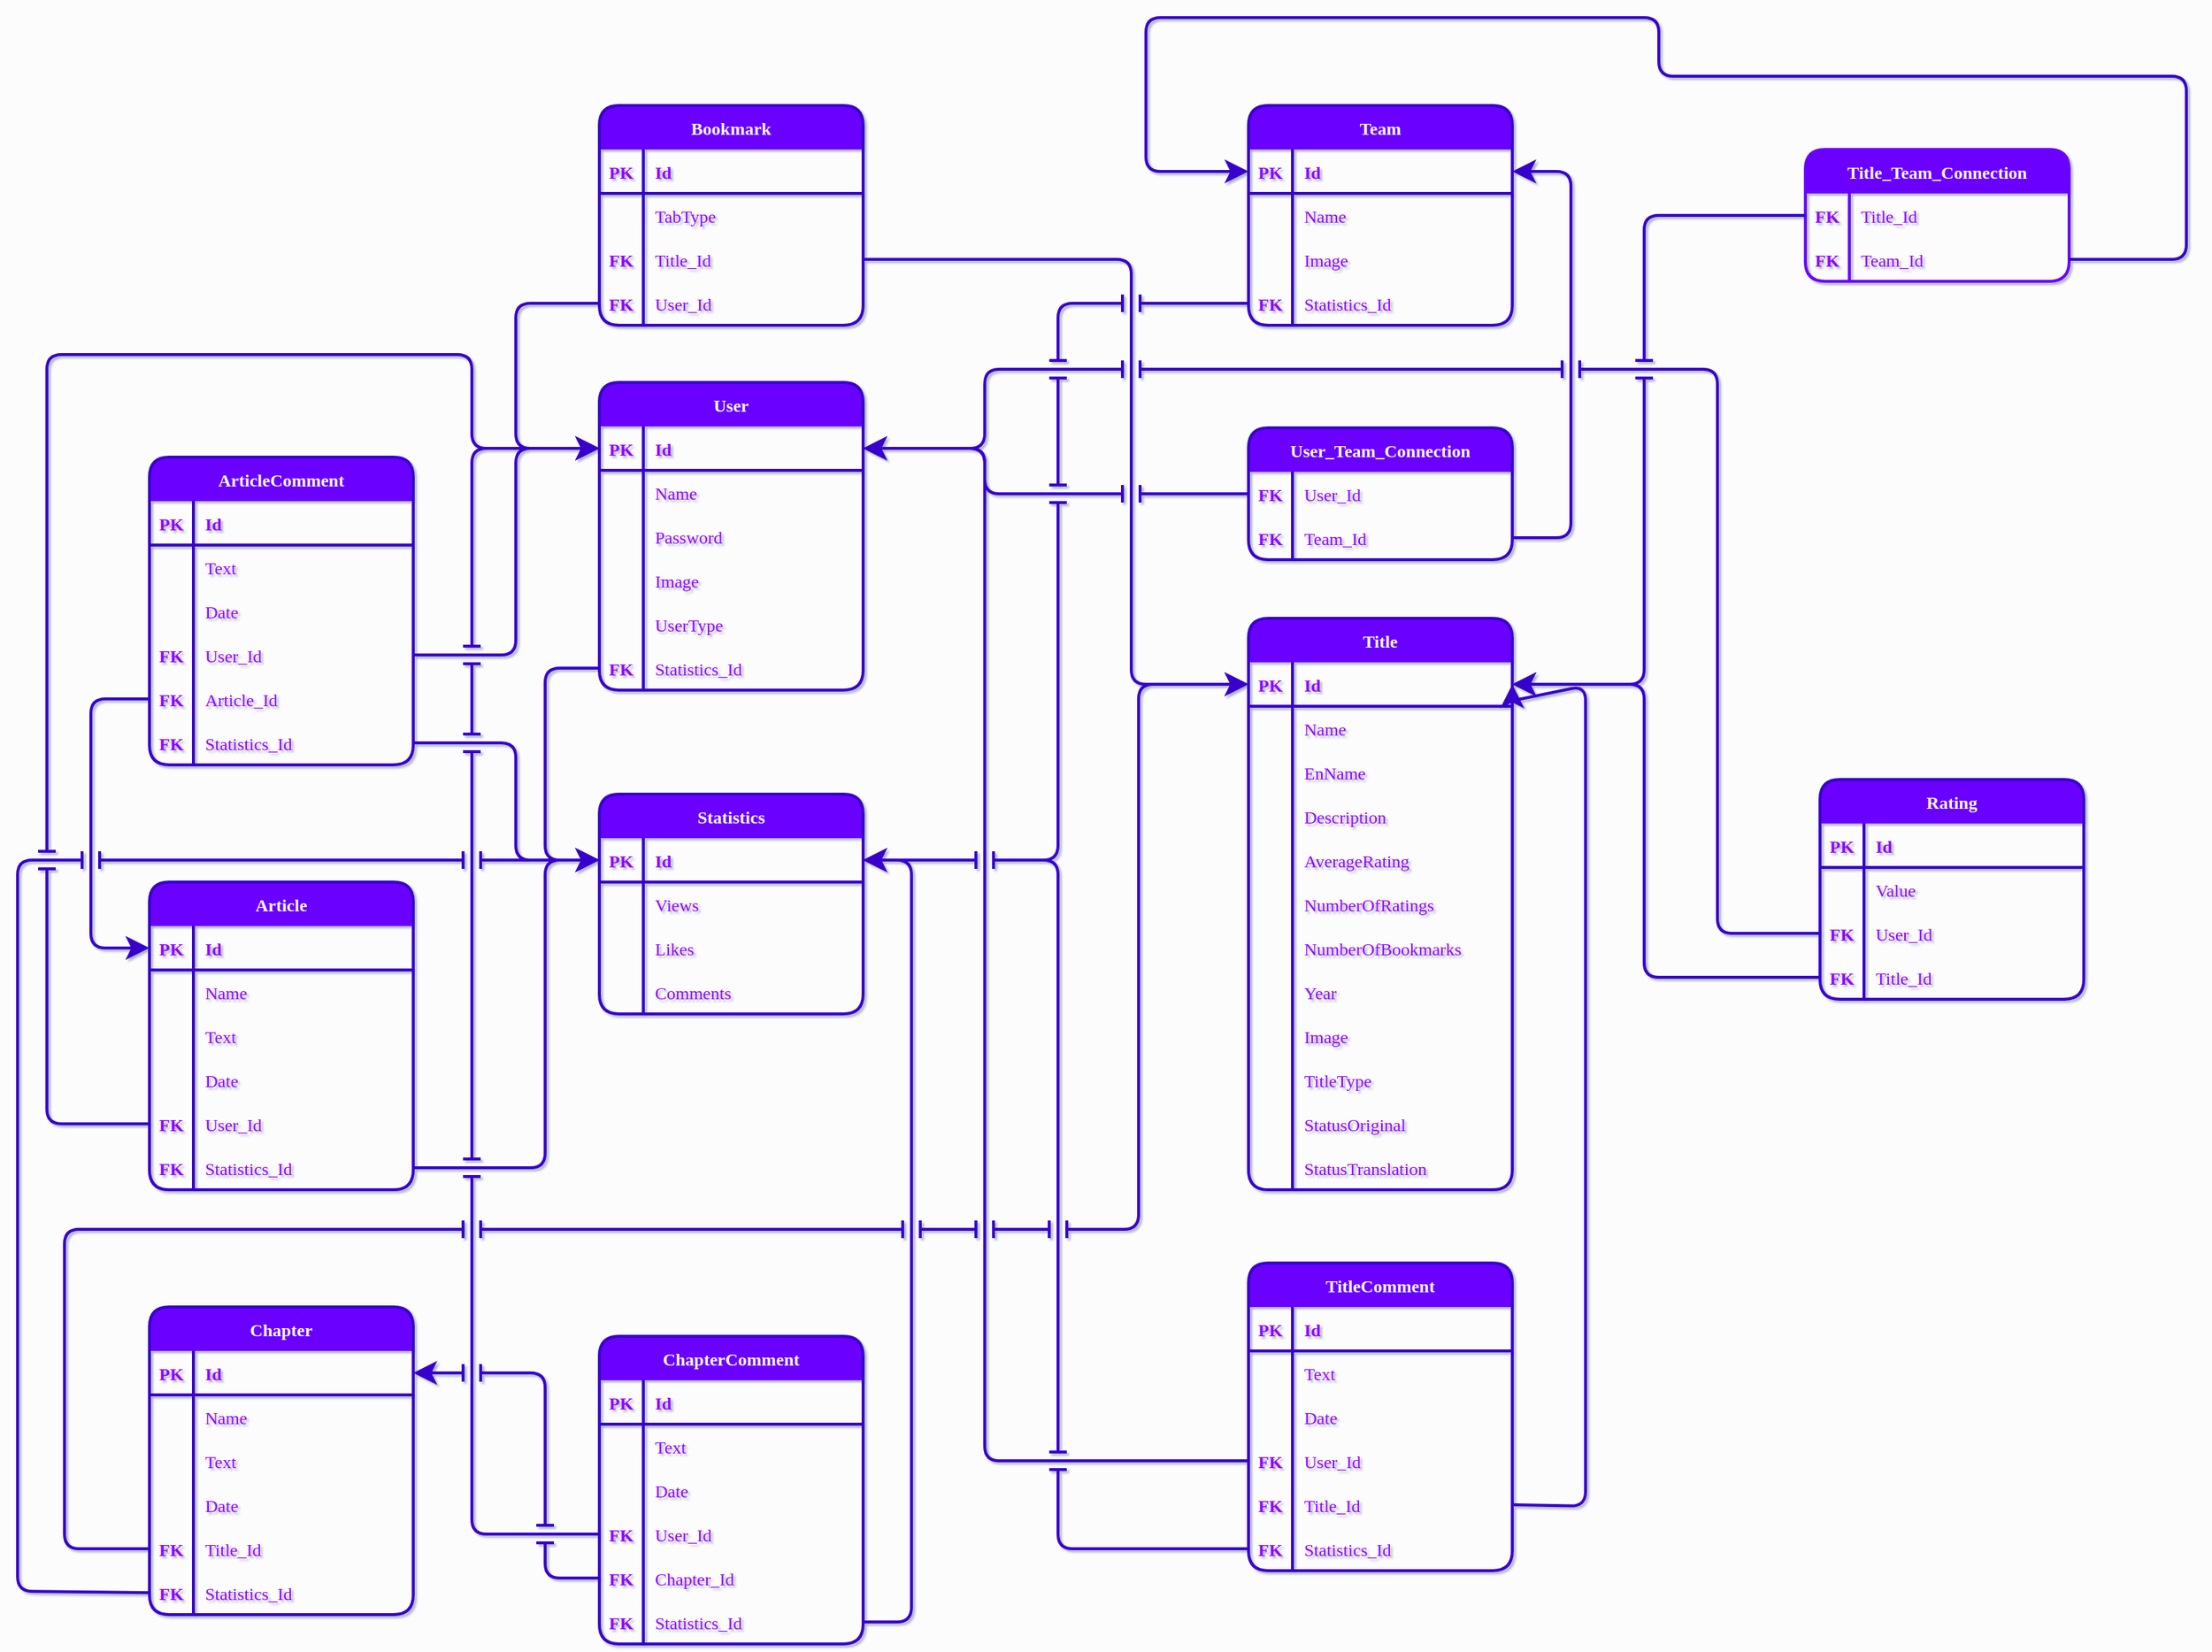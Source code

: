 <mxfile version="20.2.3" type="device"><diagram id="or8aSNbK1EvpcHaZcJX2" name="Page-1"><mxGraphModel dx="2585" dy="1558" grid="0" gridSize="10" guides="1" tooltips="1" connect="1" arrows="1" fold="1" page="0" pageScale="1" pageWidth="2339" pageHeight="3300" background="#FCFCFC" math="0" shadow="1"><root><mxCell id="0"/><mxCell id="1" parent="0"/><mxCell id="4e9z2TZag_i53mg4czn1-20" value="User" style="shape=table;startSize=30;container=1;collapsible=1;childLayout=tableLayout;fixedRows=1;rowLines=0;fontStyle=1;align=center;resizeLast=1;rounded=1;fillColor=#6a00ff;strokeColor=#3700CC;fontColor=#FFFFFF;strokeWidth=2;shadow=0;swimlaneLine=0;fontFamily=JetBrains Mono;fontSource=https%3A%2F%2Ffonts.googleapis.com%2Fcss%3Ffamily%3DJetBrains%2BMono;" parent="1" vertex="1"><mxGeometry x="687" y="309" width="180" height="210" as="geometry"><mxRectangle x="630" y="309" width="60" height="30" as="alternateBounds"/></mxGeometry></mxCell><mxCell id="4e9z2TZag_i53mg4czn1-21" value="" style="shape=tableRow;horizontal=0;startSize=0;swimlaneHead=0;swimlaneBody=0;fillColor=none;collapsible=0;dropTarget=0;points=[[0,0.5],[1,0.5]];portConstraint=eastwest;top=0;left=0;right=0;bottom=1;fontColor=#9000FF;strokeColor=#3700CC;strokeWidth=2;shadow=0;swimlaneLine=0;fontFamily=JetBrains Mono;fontSource=https%3A%2F%2Ffonts.googleapis.com%2Fcss%3Ffamily%3DJetBrains%2BMono;" parent="4e9z2TZag_i53mg4czn1-20" vertex="1"><mxGeometry y="30" width="180" height="30" as="geometry"/></mxCell><mxCell id="4e9z2TZag_i53mg4czn1-22" value="PK" style="shape=partialRectangle;connectable=0;fillColor=none;top=0;left=0;bottom=0;right=0;fontStyle=1;overflow=hidden;fontColor=#9000FF;strokeColor=#3700CC;strokeWidth=2;shadow=0;swimlaneLine=0;fontFamily=JetBrains Mono;fontSource=https%3A%2F%2Ffonts.googleapis.com%2Fcss%3Ffamily%3DJetBrains%2BMono;" parent="4e9z2TZag_i53mg4czn1-21" vertex="1"><mxGeometry width="30" height="30" as="geometry"><mxRectangle width="30" height="30" as="alternateBounds"/></mxGeometry></mxCell><mxCell id="4e9z2TZag_i53mg4czn1-23" value="Id" style="shape=partialRectangle;connectable=0;fillColor=none;top=0;left=0;bottom=0;right=0;align=left;spacingLeft=6;fontStyle=1;overflow=hidden;fontColor=#9000FF;strokeColor=#3700CC;strokeWidth=2;shadow=0;swimlaneLine=0;fontFamily=JetBrains Mono;fontSource=https%3A%2F%2Ffonts.googleapis.com%2Fcss%3Ffamily%3DJetBrains%2BMono;" parent="4e9z2TZag_i53mg4czn1-21" vertex="1"><mxGeometry x="30" width="150" height="30" as="geometry"><mxRectangle width="150" height="30" as="alternateBounds"/></mxGeometry></mxCell><mxCell id="4e9z2TZag_i53mg4czn1-24" value="" style="shape=tableRow;horizontal=0;startSize=0;swimlaneHead=0;swimlaneBody=0;fillColor=none;collapsible=0;dropTarget=0;points=[[0,0.5],[1,0.5]];portConstraint=eastwest;top=0;left=0;right=0;bottom=0;fontColor=#9000FF;strokeColor=#3700CC;strokeWidth=2;shadow=0;swimlaneLine=0;fontFamily=JetBrains Mono;fontSource=https%3A%2F%2Ffonts.googleapis.com%2Fcss%3Ffamily%3DJetBrains%2BMono;" parent="4e9z2TZag_i53mg4czn1-20" vertex="1"><mxGeometry y="60" width="180" height="30" as="geometry"/></mxCell><mxCell id="4e9z2TZag_i53mg4czn1-25" value="" style="shape=partialRectangle;connectable=0;fillColor=none;top=0;left=0;bottom=0;right=0;editable=1;overflow=hidden;fontColor=#9000FF;strokeColor=#3700CC;strokeWidth=2;shadow=0;swimlaneLine=0;fontFamily=JetBrains Mono;fontSource=https%3A%2F%2Ffonts.googleapis.com%2Fcss%3Ffamily%3DJetBrains%2BMono;" parent="4e9z2TZag_i53mg4czn1-24" vertex="1"><mxGeometry width="30" height="30" as="geometry"><mxRectangle width="30" height="30" as="alternateBounds"/></mxGeometry></mxCell><mxCell id="4e9z2TZag_i53mg4czn1-26" value="Name    " style="shape=partialRectangle;connectable=0;fillColor=none;top=0;left=0;bottom=0;right=0;align=left;spacingLeft=6;overflow=hidden;fontColor=#9000FF;strokeColor=#3700CC;strokeWidth=2;shadow=0;swimlaneLine=0;fontFamily=JetBrains Mono;fontSource=https%3A%2F%2Ffonts.googleapis.com%2Fcss%3Ffamily%3DJetBrains%2BMono;" parent="4e9z2TZag_i53mg4czn1-24" vertex="1"><mxGeometry x="30" width="150" height="30" as="geometry"><mxRectangle width="150" height="30" as="alternateBounds"/></mxGeometry></mxCell><mxCell id="4e9z2TZag_i53mg4czn1-30" value="" style="shape=tableRow;horizontal=0;startSize=0;swimlaneHead=0;swimlaneBody=0;fillColor=none;collapsible=0;dropTarget=0;points=[[0,0.5],[1,0.5]];portConstraint=eastwest;top=0;left=0;right=0;bottom=0;fontColor=#9000FF;strokeColor=#3700CC;strokeWidth=2;shadow=0;swimlaneLine=0;fontFamily=JetBrains Mono;fontSource=https%3A%2F%2Ffonts.googleapis.com%2Fcss%3Ffamily%3DJetBrains%2BMono;" parent="4e9z2TZag_i53mg4czn1-20" vertex="1"><mxGeometry y="90" width="180" height="30" as="geometry"/></mxCell><mxCell id="4e9z2TZag_i53mg4czn1-31" value="" style="shape=partialRectangle;connectable=0;fillColor=none;top=0;left=0;bottom=0;right=0;editable=1;overflow=hidden;fontColor=#9000FF;strokeColor=#3700CC;strokeWidth=2;shadow=0;swimlaneLine=0;fontFamily=JetBrains Mono;fontSource=https%3A%2F%2Ffonts.googleapis.com%2Fcss%3Ffamily%3DJetBrains%2BMono;" parent="4e9z2TZag_i53mg4czn1-30" vertex="1"><mxGeometry width="30" height="30" as="geometry"><mxRectangle width="30" height="30" as="alternateBounds"/></mxGeometry></mxCell><mxCell id="4e9z2TZag_i53mg4czn1-32" value="Password" style="shape=partialRectangle;connectable=0;fillColor=none;top=0;left=0;bottom=0;right=0;align=left;spacingLeft=6;overflow=hidden;fontColor=#9000FF;strokeColor=#3700CC;strokeWidth=2;shadow=0;swimlaneLine=0;fontFamily=JetBrains Mono;fontSource=https%3A%2F%2Ffonts.googleapis.com%2Fcss%3Ffamily%3DJetBrains%2BMono;" parent="4e9z2TZag_i53mg4czn1-30" vertex="1"><mxGeometry x="30" width="150" height="30" as="geometry"><mxRectangle width="150" height="30" as="alternateBounds"/></mxGeometry></mxCell><mxCell id="4e9z2TZag_i53mg4czn1-36" value="" style="shape=tableRow;horizontal=0;startSize=0;swimlaneHead=0;swimlaneBody=0;fillColor=none;collapsible=0;dropTarget=0;points=[[0,0.5],[1,0.5]];portConstraint=eastwest;top=0;left=0;right=0;bottom=0;fontColor=#9000FF;strokeColor=#3700CC;strokeWidth=2;shadow=0;swimlaneLine=0;fontFamily=JetBrains Mono;fontSource=https%3A%2F%2Ffonts.googleapis.com%2Fcss%3Ffamily%3DJetBrains%2BMono;" parent="4e9z2TZag_i53mg4czn1-20" vertex="1"><mxGeometry y="120" width="180" height="30" as="geometry"/></mxCell><mxCell id="4e9z2TZag_i53mg4czn1-37" value="" style="shape=partialRectangle;connectable=0;fillColor=none;top=0;left=0;bottom=0;right=0;editable=1;overflow=hidden;fontColor=#9000FF;strokeColor=#3700CC;strokeWidth=2;shadow=0;swimlaneLine=0;fontFamily=JetBrains Mono;fontSource=https%3A%2F%2Ffonts.googleapis.com%2Fcss%3Ffamily%3DJetBrains%2BMono;" parent="4e9z2TZag_i53mg4czn1-36" vertex="1"><mxGeometry width="30" height="30" as="geometry"><mxRectangle width="30" height="30" as="alternateBounds"/></mxGeometry></mxCell><mxCell id="4e9z2TZag_i53mg4czn1-38" value="Image" style="shape=partialRectangle;connectable=0;fillColor=none;top=0;left=0;bottom=0;right=0;align=left;spacingLeft=6;overflow=hidden;fontColor=#9000FF;strokeColor=#3700CC;strokeWidth=2;shadow=0;swimlaneLine=0;fontFamily=JetBrains Mono;fontSource=https%3A%2F%2Ffonts.googleapis.com%2Fcss%3Ffamily%3DJetBrains%2BMono;" parent="4e9z2TZag_i53mg4czn1-36" vertex="1"><mxGeometry x="30" width="150" height="30" as="geometry"><mxRectangle width="150" height="30" as="alternateBounds"/></mxGeometry></mxCell><mxCell id="4e9z2TZag_i53mg4czn1-39" value="" style="shape=tableRow;horizontal=0;startSize=0;swimlaneHead=0;swimlaneBody=0;fillColor=none;collapsible=0;dropTarget=0;points=[[0,0.5],[1,0.5]];portConstraint=eastwest;top=0;left=0;right=0;bottom=0;fontColor=#9000FF;strokeColor=#3700CC;strokeWidth=2;shadow=0;swimlaneLine=0;fontFamily=JetBrains Mono;fontSource=https%3A%2F%2Ffonts.googleapis.com%2Fcss%3Ffamily%3DJetBrains%2BMono;" parent="4e9z2TZag_i53mg4czn1-20" vertex="1"><mxGeometry y="150" width="180" height="30" as="geometry"/></mxCell><mxCell id="4e9z2TZag_i53mg4czn1-40" value="" style="shape=partialRectangle;connectable=0;fillColor=none;top=0;left=0;bottom=0;right=0;editable=1;overflow=hidden;fontColor=#9000FF;strokeColor=#3700CC;strokeWidth=2;shadow=0;swimlaneLine=0;fontFamily=JetBrains Mono;fontSource=https%3A%2F%2Ffonts.googleapis.com%2Fcss%3Ffamily%3DJetBrains%2BMono;" parent="4e9z2TZag_i53mg4czn1-39" vertex="1"><mxGeometry width="30" height="30" as="geometry"><mxRectangle width="30" height="30" as="alternateBounds"/></mxGeometry></mxCell><mxCell id="4e9z2TZag_i53mg4czn1-41" value="UserType" style="shape=partialRectangle;connectable=0;fillColor=none;top=0;left=0;bottom=0;right=0;align=left;spacingLeft=6;overflow=hidden;fontColor=#9000FF;strokeColor=#3700CC;strokeWidth=2;shadow=0;swimlaneLine=0;fontFamily=JetBrains Mono;fontSource=https%3A%2F%2Ffonts.googleapis.com%2Fcss%3Ffamily%3DJetBrains%2BMono;" parent="4e9z2TZag_i53mg4czn1-39" vertex="1"><mxGeometry x="30" width="150" height="30" as="geometry"><mxRectangle width="150" height="30" as="alternateBounds"/></mxGeometry></mxCell><mxCell id="4e9z2TZag_i53mg4czn1-42" value="" style="shape=tableRow;horizontal=0;startSize=0;swimlaneHead=0;swimlaneBody=0;fillColor=none;collapsible=0;dropTarget=0;points=[[0,0.5],[1,0.5]];portConstraint=eastwest;top=0;left=0;right=0;bottom=0;fontColor=#9000FF;strokeColor=#3700CC;strokeWidth=2;shadow=0;swimlaneLine=0;fontFamily=JetBrains Mono;fontSource=https%3A%2F%2Ffonts.googleapis.com%2Fcss%3Ffamily%3DJetBrains%2BMono;" parent="4e9z2TZag_i53mg4czn1-20" vertex="1"><mxGeometry y="180" width="180" height="30" as="geometry"/></mxCell><mxCell id="4e9z2TZag_i53mg4czn1-43" value="FK" style="shape=partialRectangle;connectable=0;fillColor=none;top=0;left=0;bottom=0;right=0;editable=1;overflow=hidden;fontStyle=1;fontColor=#9000FF;strokeColor=#3700CC;strokeWidth=2;shadow=0;swimlaneLine=0;fontFamily=JetBrains Mono;fontSource=https%3A%2F%2Ffonts.googleapis.com%2Fcss%3Ffamily%3DJetBrains%2BMono;" parent="4e9z2TZag_i53mg4czn1-42" vertex="1"><mxGeometry width="30" height="30" as="geometry"><mxRectangle width="30" height="30" as="alternateBounds"/></mxGeometry></mxCell><mxCell id="4e9z2TZag_i53mg4czn1-44" value="Statistics_Id" style="shape=partialRectangle;connectable=0;fillColor=none;top=0;left=0;bottom=0;right=0;align=left;spacingLeft=6;overflow=hidden;fontColor=#9000FF;strokeColor=#3700CC;strokeWidth=2;shadow=0;swimlaneLine=0;fontFamily=JetBrains Mono;fontSource=https%3A%2F%2Ffonts.googleapis.com%2Fcss%3Ffamily%3DJetBrains%2BMono;" parent="4e9z2TZag_i53mg4czn1-42" vertex="1"><mxGeometry x="30" width="150" height="30" as="geometry"><mxRectangle width="150" height="30" as="alternateBounds"/></mxGeometry></mxCell><mxCell id="4e9z2TZag_i53mg4czn1-45" value="Statistics" style="shape=table;startSize=30;container=1;collapsible=1;childLayout=tableLayout;fixedRows=1;rowLines=0;fontStyle=1;align=center;resizeLast=1;rounded=1;fillColor=#6a00ff;strokeColor=#3700CC;fontColor=#FFFFFF;strokeWidth=2;shadow=0;swimlaneLine=0;fontFamily=JetBrains Mono;fontSource=https%3A%2F%2Ffonts.googleapis.com%2Fcss%3Ffamily%3DJetBrains%2BMono;" parent="1" vertex="1"><mxGeometry x="687" y="590" width="180" height="150" as="geometry"><mxRectangle x="630" y="309" width="60" height="30" as="alternateBounds"/></mxGeometry></mxCell><mxCell id="4e9z2TZag_i53mg4czn1-46" value="" style="shape=tableRow;horizontal=0;startSize=0;swimlaneHead=0;swimlaneBody=0;fillColor=none;collapsible=0;dropTarget=0;points=[[0,0.5],[1,0.5]];portConstraint=eastwest;top=0;left=0;right=0;bottom=1;fontColor=#9000FF;strokeColor=#3700CC;strokeWidth=2;shadow=0;swimlaneLine=0;fontFamily=JetBrains Mono;fontSource=https%3A%2F%2Ffonts.googleapis.com%2Fcss%3Ffamily%3DJetBrains%2BMono;" parent="4e9z2TZag_i53mg4czn1-45" vertex="1"><mxGeometry y="30" width="180" height="30" as="geometry"/></mxCell><mxCell id="4e9z2TZag_i53mg4czn1-47" value="PK" style="shape=partialRectangle;connectable=0;fillColor=none;top=0;left=0;bottom=0;right=0;fontStyle=1;overflow=hidden;fontColor=#9000FF;strokeColor=#3700CC;strokeWidth=2;shadow=0;swimlaneLine=0;fontFamily=JetBrains Mono;fontSource=https%3A%2F%2Ffonts.googleapis.com%2Fcss%3Ffamily%3DJetBrains%2BMono;" parent="4e9z2TZag_i53mg4czn1-46" vertex="1"><mxGeometry width="30" height="30" as="geometry"><mxRectangle width="30" height="30" as="alternateBounds"/></mxGeometry></mxCell><mxCell id="4e9z2TZag_i53mg4czn1-48" value="Id" style="shape=partialRectangle;connectable=0;fillColor=none;top=0;left=0;bottom=0;right=0;align=left;spacingLeft=6;fontStyle=1;overflow=hidden;fontColor=#9000FF;strokeColor=#3700CC;strokeWidth=2;shadow=0;swimlaneLine=0;fontFamily=JetBrains Mono;fontSource=https%3A%2F%2Ffonts.googleapis.com%2Fcss%3Ffamily%3DJetBrains%2BMono;" parent="4e9z2TZag_i53mg4czn1-46" vertex="1"><mxGeometry x="30" width="150" height="30" as="geometry"><mxRectangle width="150" height="30" as="alternateBounds"/></mxGeometry></mxCell><mxCell id="4e9z2TZag_i53mg4czn1-49" value="" style="shape=tableRow;horizontal=0;startSize=0;swimlaneHead=0;swimlaneBody=0;fillColor=none;collapsible=0;dropTarget=0;points=[[0,0.5],[1,0.5]];portConstraint=eastwest;top=0;left=0;right=0;bottom=0;fontColor=#9000FF;strokeColor=#3700CC;strokeWidth=2;shadow=0;swimlaneLine=0;fontFamily=JetBrains Mono;fontSource=https%3A%2F%2Ffonts.googleapis.com%2Fcss%3Ffamily%3DJetBrains%2BMono;" parent="4e9z2TZag_i53mg4czn1-45" vertex="1"><mxGeometry y="60" width="180" height="30" as="geometry"/></mxCell><mxCell id="4e9z2TZag_i53mg4czn1-50" value="" style="shape=partialRectangle;connectable=0;fillColor=none;top=0;left=0;bottom=0;right=0;editable=1;overflow=hidden;fontColor=#9000FF;strokeColor=#3700CC;strokeWidth=2;shadow=0;swimlaneLine=0;fontFamily=JetBrains Mono;fontSource=https%3A%2F%2Ffonts.googleapis.com%2Fcss%3Ffamily%3DJetBrains%2BMono;" parent="4e9z2TZag_i53mg4czn1-49" vertex="1"><mxGeometry width="30" height="30" as="geometry"><mxRectangle width="30" height="30" as="alternateBounds"/></mxGeometry></mxCell><mxCell id="4e9z2TZag_i53mg4czn1-51" value="Views" style="shape=partialRectangle;connectable=0;fillColor=none;top=0;left=0;bottom=0;right=0;align=left;spacingLeft=6;overflow=hidden;fontColor=#9000FF;strokeColor=#3700CC;strokeWidth=2;shadow=0;swimlaneLine=0;fontFamily=JetBrains Mono;fontSource=https%3A%2F%2Ffonts.googleapis.com%2Fcss%3Ffamily%3DJetBrains%2BMono;" parent="4e9z2TZag_i53mg4czn1-49" vertex="1"><mxGeometry x="30" width="150" height="30" as="geometry"><mxRectangle width="150" height="30" as="alternateBounds"/></mxGeometry></mxCell><mxCell id="4e9z2TZag_i53mg4czn1-52" value="" style="shape=tableRow;horizontal=0;startSize=0;swimlaneHead=0;swimlaneBody=0;fillColor=none;collapsible=0;dropTarget=0;points=[[0,0.5],[1,0.5]];portConstraint=eastwest;top=0;left=0;right=0;bottom=0;fontColor=#9000FF;strokeColor=#3700CC;strokeWidth=2;shadow=0;swimlaneLine=0;fontFamily=JetBrains Mono;fontSource=https%3A%2F%2Ffonts.googleapis.com%2Fcss%3Ffamily%3DJetBrains%2BMono;" parent="4e9z2TZag_i53mg4czn1-45" vertex="1"><mxGeometry y="90" width="180" height="30" as="geometry"/></mxCell><mxCell id="4e9z2TZag_i53mg4czn1-53" value="" style="shape=partialRectangle;connectable=0;fillColor=none;top=0;left=0;bottom=0;right=0;editable=1;overflow=hidden;fontColor=#9000FF;strokeColor=#3700CC;strokeWidth=2;shadow=0;swimlaneLine=0;fontFamily=JetBrains Mono;fontSource=https%3A%2F%2Ffonts.googleapis.com%2Fcss%3Ffamily%3DJetBrains%2BMono;" parent="4e9z2TZag_i53mg4czn1-52" vertex="1"><mxGeometry width="30" height="30" as="geometry"><mxRectangle width="30" height="30" as="alternateBounds"/></mxGeometry></mxCell><mxCell id="4e9z2TZag_i53mg4czn1-54" value="Likes" style="shape=partialRectangle;connectable=0;fillColor=none;top=0;left=0;bottom=0;right=0;align=left;spacingLeft=6;overflow=hidden;fontColor=#9000FF;strokeColor=#3700CC;strokeWidth=2;shadow=0;swimlaneLine=0;fontFamily=JetBrains Mono;fontSource=https%3A%2F%2Ffonts.googleapis.com%2Fcss%3Ffamily%3DJetBrains%2BMono;" parent="4e9z2TZag_i53mg4czn1-52" vertex="1"><mxGeometry x="30" width="150" height="30" as="geometry"><mxRectangle width="150" height="30" as="alternateBounds"/></mxGeometry></mxCell><mxCell id="4e9z2TZag_i53mg4czn1-55" value="" style="shape=tableRow;horizontal=0;startSize=0;swimlaneHead=0;swimlaneBody=0;fillColor=none;collapsible=0;dropTarget=0;points=[[0,0.5],[1,0.5]];portConstraint=eastwest;top=0;left=0;right=0;bottom=0;fontColor=#9000FF;strokeColor=#3700CC;strokeWidth=2;shadow=0;swimlaneLine=0;fontFamily=JetBrains Mono;fontSource=https%3A%2F%2Ffonts.googleapis.com%2Fcss%3Ffamily%3DJetBrains%2BMono;" parent="4e9z2TZag_i53mg4czn1-45" vertex="1"><mxGeometry y="120" width="180" height="30" as="geometry"/></mxCell><mxCell id="4e9z2TZag_i53mg4czn1-56" value="" style="shape=partialRectangle;connectable=0;fillColor=none;top=0;left=0;bottom=0;right=0;editable=1;overflow=hidden;fontColor=#9000FF;strokeColor=#3700CC;strokeWidth=2;shadow=0;swimlaneLine=0;fontFamily=JetBrains Mono;fontSource=https%3A%2F%2Ffonts.googleapis.com%2Fcss%3Ffamily%3DJetBrains%2BMono;" parent="4e9z2TZag_i53mg4czn1-55" vertex="1"><mxGeometry width="30" height="30" as="geometry"><mxRectangle width="30" height="30" as="alternateBounds"/></mxGeometry></mxCell><mxCell id="4e9z2TZag_i53mg4czn1-57" value="Comments" style="shape=partialRectangle;connectable=0;fillColor=none;top=0;left=0;bottom=0;right=0;align=left;spacingLeft=6;overflow=hidden;fontColor=#9000FF;strokeColor=#3700CC;strokeWidth=2;shadow=0;swimlaneLine=0;fontFamily=JetBrains Mono;fontSource=https%3A%2F%2Ffonts.googleapis.com%2Fcss%3Ffamily%3DJetBrains%2BMono;" parent="4e9z2TZag_i53mg4czn1-55" vertex="1"><mxGeometry x="30" width="150" height="30" as="geometry"><mxRectangle width="150" height="30" as="alternateBounds"/></mxGeometry></mxCell><mxCell id="4e9z2TZag_i53mg4czn1-70" value="Bookmark" style="shape=table;startSize=30;container=1;collapsible=1;childLayout=tableLayout;fixedRows=1;rowLines=0;fontStyle=1;align=center;resizeLast=1;rounded=1;fillColor=#6a00ff;strokeColor=#3700CC;fontColor=#FFFFFF;strokeWidth=2;shadow=0;swimlaneLine=0;fontFamily=JetBrains Mono;fontSource=https%3A%2F%2Ffonts.googleapis.com%2Fcss%3Ffamily%3DJetBrains%2BMono;" parent="1" vertex="1"><mxGeometry x="687" y="120" width="180" height="150" as="geometry"><mxRectangle x="690" y="120" width="60" height="30" as="alternateBounds"/></mxGeometry></mxCell><mxCell id="4e9z2TZag_i53mg4czn1-71" value="" style="shape=tableRow;horizontal=0;startSize=0;swimlaneHead=0;swimlaneBody=0;fillColor=none;collapsible=0;dropTarget=0;points=[[0,0.5],[1,0.5]];portConstraint=eastwest;top=0;left=0;right=0;bottom=1;fontColor=#9000FF;strokeColor=#3700CC;strokeWidth=2;shadow=0;swimlaneLine=0;fontFamily=JetBrains Mono;fontSource=https%3A%2F%2Ffonts.googleapis.com%2Fcss%3Ffamily%3DJetBrains%2BMono;" parent="4e9z2TZag_i53mg4czn1-70" vertex="1"><mxGeometry y="30" width="180" height="30" as="geometry"/></mxCell><mxCell id="4e9z2TZag_i53mg4czn1-72" value="PK" style="shape=partialRectangle;connectable=0;fillColor=none;top=0;left=0;bottom=0;right=0;fontStyle=1;overflow=hidden;fontColor=#9000FF;strokeColor=#3700CC;strokeWidth=2;shadow=0;swimlaneLine=0;fontFamily=JetBrains Mono;fontSource=https%3A%2F%2Ffonts.googleapis.com%2Fcss%3Ffamily%3DJetBrains%2BMono;" parent="4e9z2TZag_i53mg4czn1-71" vertex="1"><mxGeometry width="30" height="30" as="geometry"><mxRectangle width="30" height="30" as="alternateBounds"/></mxGeometry></mxCell><mxCell id="4e9z2TZag_i53mg4czn1-73" value="Id" style="shape=partialRectangle;connectable=0;fillColor=none;top=0;left=0;bottom=0;right=0;align=left;spacingLeft=6;fontStyle=1;overflow=hidden;fontColor=#9000FF;strokeColor=#3700CC;strokeWidth=2;shadow=0;swimlaneLine=0;fontFamily=JetBrains Mono;fontSource=https%3A%2F%2Ffonts.googleapis.com%2Fcss%3Ffamily%3DJetBrains%2BMono;" parent="4e9z2TZag_i53mg4czn1-71" vertex="1"><mxGeometry x="30" width="150" height="30" as="geometry"><mxRectangle width="150" height="30" as="alternateBounds"/></mxGeometry></mxCell><mxCell id="4e9z2TZag_i53mg4czn1-74" value="" style="shape=tableRow;horizontal=0;startSize=0;swimlaneHead=0;swimlaneBody=0;fillColor=none;collapsible=0;dropTarget=0;points=[[0,0.5],[1,0.5]];portConstraint=eastwest;top=0;left=0;right=0;bottom=0;fontColor=#9000FF;strokeColor=#3700CC;strokeWidth=2;shadow=0;swimlaneLine=0;fontFamily=JetBrains Mono;fontSource=https%3A%2F%2Ffonts.googleapis.com%2Fcss%3Ffamily%3DJetBrains%2BMono;" parent="4e9z2TZag_i53mg4czn1-70" vertex="1"><mxGeometry y="60" width="180" height="30" as="geometry"/></mxCell><mxCell id="4e9z2TZag_i53mg4czn1-75" value="" style="shape=partialRectangle;connectable=0;fillColor=none;top=0;left=0;bottom=0;right=0;editable=1;overflow=hidden;fontColor=#9000FF;strokeColor=#3700CC;strokeWidth=2;shadow=0;swimlaneLine=0;fontFamily=JetBrains Mono;fontSource=https%3A%2F%2Ffonts.googleapis.com%2Fcss%3Ffamily%3DJetBrains%2BMono;" parent="4e9z2TZag_i53mg4czn1-74" vertex="1"><mxGeometry width="30" height="30" as="geometry"><mxRectangle width="30" height="30" as="alternateBounds"/></mxGeometry></mxCell><mxCell id="4e9z2TZag_i53mg4czn1-76" value="TabType" style="shape=partialRectangle;connectable=0;fillColor=none;top=0;left=0;bottom=0;right=0;align=left;spacingLeft=6;overflow=hidden;fontColor=#9000FF;strokeColor=#3700CC;strokeWidth=2;shadow=0;swimlaneLine=0;fontFamily=JetBrains Mono;fontSource=https%3A%2F%2Ffonts.googleapis.com%2Fcss%3Ffamily%3DJetBrains%2BMono;" parent="4e9z2TZag_i53mg4czn1-74" vertex="1"><mxGeometry x="30" width="150" height="30" as="geometry"><mxRectangle width="150" height="30" as="alternateBounds"/></mxGeometry></mxCell><mxCell id="4e9z2TZag_i53mg4czn1-77" value="" style="shape=tableRow;horizontal=0;startSize=0;swimlaneHead=0;swimlaneBody=0;fillColor=none;collapsible=0;dropTarget=0;points=[[0,0.5],[1,0.5]];portConstraint=eastwest;top=0;left=0;right=0;bottom=0;fontColor=#9000FF;strokeColor=#3700CC;strokeWidth=2;shadow=0;swimlaneLine=0;fontFamily=JetBrains Mono;fontSource=https%3A%2F%2Ffonts.googleapis.com%2Fcss%3Ffamily%3DJetBrains%2BMono;" parent="4e9z2TZag_i53mg4czn1-70" vertex="1"><mxGeometry y="90" width="180" height="30" as="geometry"/></mxCell><mxCell id="4e9z2TZag_i53mg4czn1-78" value="FK" style="shape=partialRectangle;connectable=0;fillColor=none;top=0;left=0;bottom=0;right=0;editable=1;overflow=hidden;fontStyle=1;fontColor=#9000FF;strokeColor=#3700CC;strokeWidth=2;shadow=0;swimlaneLine=0;fontFamily=JetBrains Mono;fontSource=https%3A%2F%2Ffonts.googleapis.com%2Fcss%3Ffamily%3DJetBrains%2BMono;" parent="4e9z2TZag_i53mg4czn1-77" vertex="1"><mxGeometry width="30" height="30" as="geometry"><mxRectangle width="30" height="30" as="alternateBounds"/></mxGeometry></mxCell><mxCell id="4e9z2TZag_i53mg4czn1-79" value="Title_Id" style="shape=partialRectangle;connectable=0;fillColor=none;top=0;left=0;bottom=0;right=0;align=left;spacingLeft=6;overflow=hidden;fontColor=#9000FF;strokeColor=#3700CC;strokeWidth=2;shadow=0;swimlaneLine=0;fontFamily=JetBrains Mono;fontSource=https%3A%2F%2Ffonts.googleapis.com%2Fcss%3Ffamily%3DJetBrains%2BMono;" parent="4e9z2TZag_i53mg4czn1-77" vertex="1"><mxGeometry x="30" width="150" height="30" as="geometry"><mxRectangle width="150" height="30" as="alternateBounds"/></mxGeometry></mxCell><mxCell id="4e9z2TZag_i53mg4czn1-80" value="" style="shape=tableRow;horizontal=0;startSize=0;swimlaneHead=0;swimlaneBody=0;fillColor=none;collapsible=0;dropTarget=0;points=[[0,0.5],[1,0.5]];portConstraint=eastwest;top=0;left=0;right=0;bottom=0;fontColor=#9000FF;strokeColor=#3700CC;strokeWidth=2;shadow=0;swimlaneLine=0;fontFamily=JetBrains Mono;fontSource=https%3A%2F%2Ffonts.googleapis.com%2Fcss%3Ffamily%3DJetBrains%2BMono;" parent="4e9z2TZag_i53mg4czn1-70" vertex="1"><mxGeometry y="120" width="180" height="30" as="geometry"/></mxCell><mxCell id="4e9z2TZag_i53mg4czn1-81" value="FK" style="shape=partialRectangle;connectable=0;fillColor=none;top=0;left=0;bottom=0;right=0;editable=1;overflow=hidden;fontStyle=1;fontColor=#9000FF;strokeColor=#3700CC;strokeWidth=2;shadow=0;swimlaneLine=0;fontFamily=JetBrains Mono;fontSource=https%3A%2F%2Ffonts.googleapis.com%2Fcss%3Ffamily%3DJetBrains%2BMono;" parent="4e9z2TZag_i53mg4czn1-80" vertex="1"><mxGeometry width="30" height="30" as="geometry"><mxRectangle width="30" height="30" as="alternateBounds"/></mxGeometry></mxCell><mxCell id="4e9z2TZag_i53mg4czn1-82" value="User_Id" style="shape=partialRectangle;connectable=0;fillColor=none;top=0;left=0;bottom=0;right=0;align=left;spacingLeft=6;overflow=hidden;fontColor=#9000FF;strokeColor=#3700CC;strokeWidth=2;shadow=0;swimlaneLine=0;fontFamily=JetBrains Mono;fontSource=https%3A%2F%2Ffonts.googleapis.com%2Fcss%3Ffamily%3DJetBrains%2BMono;" parent="4e9z2TZag_i53mg4czn1-80" vertex="1"><mxGeometry x="30" width="150" height="30" as="geometry"><mxRectangle width="150" height="30" as="alternateBounds"/></mxGeometry></mxCell><mxCell id="4e9z2TZag_i53mg4czn1-97" style="edgeStyle=orthogonalEdgeStyle;rounded=1;orthogonalLoop=1;jettySize=auto;html=1;entryX=0;entryY=0.5;entryDx=0;entryDy=0;fontFamily=JetBrains Mono;jumpStyle=line;jumpSize=10;strokeColor=#3700CC;endSize=10;startSize=10;strokeWidth=2;fontColor=#9000FF;shadow=0;swimlaneLine=0;fontSource=https%3A%2F%2Ffonts.googleapis.com%2Fcss%3Ffamily%3DJetBrains%2BMono;" parent="1" source="4e9z2TZag_i53mg4czn1-80" target="4e9z2TZag_i53mg4czn1-21" edge="1"><mxGeometry relative="1" as="geometry"><Array as="points"><mxPoint x="630" y="255"/><mxPoint x="630" y="354"/></Array></mxGeometry></mxCell><mxCell id="4e9z2TZag_i53mg4czn1-98" style="edgeStyle=orthogonalEdgeStyle;rounded=1;orthogonalLoop=1;jettySize=auto;html=1;entryX=0;entryY=0.5;entryDx=0;entryDy=0;fontFamily=JetBrains Mono;jumpStyle=line;jumpSize=10;strokeColor=#3700CC;endSize=10;startSize=10;strokeWidth=2;fontColor=#9000FF;shadow=0;swimlaneLine=0;fontSource=https%3A%2F%2Ffonts.googleapis.com%2Fcss%3Ffamily%3DJetBrains%2BMono;" parent="1" source="4e9z2TZag_i53mg4czn1-42" target="4e9z2TZag_i53mg4czn1-46" edge="1"><mxGeometry relative="1" as="geometry"><Array as="points"><mxPoint x="650" y="504"/><mxPoint x="650" y="635"/></Array></mxGeometry></mxCell><mxCell id="4e9z2TZag_i53mg4czn1-99" value="Title" style="shape=table;startSize=30;container=1;collapsible=1;childLayout=tableLayout;fixedRows=1;rowLines=0;fontStyle=1;align=center;resizeLast=1;rounded=1;fillColor=#6a00ff;strokeColor=#3700CC;fontColor=#FFFFFF;strokeWidth=2;shadow=0;swimlaneLine=0;fontFamily=JetBrains Mono;fontSource=https%3A%2F%2Ffonts.googleapis.com%2Fcss%3Ffamily%3DJetBrains%2BMono;" parent="1" vertex="1"><mxGeometry x="1130" y="470" width="180" height="390" as="geometry"><mxRectangle x="630" y="309" width="60" height="30" as="alternateBounds"/></mxGeometry></mxCell><mxCell id="4e9z2TZag_i53mg4czn1-100" value="" style="shape=tableRow;horizontal=0;startSize=0;swimlaneHead=0;swimlaneBody=0;fillColor=none;collapsible=0;dropTarget=0;points=[[0,0.5],[1,0.5]];portConstraint=eastwest;top=0;left=0;right=0;bottom=1;fontColor=#9000FF;strokeColor=#3700CC;strokeWidth=2;shadow=0;swimlaneLine=0;fontFamily=JetBrains Mono;fontSource=https%3A%2F%2Ffonts.googleapis.com%2Fcss%3Ffamily%3DJetBrains%2BMono;" parent="4e9z2TZag_i53mg4czn1-99" vertex="1"><mxGeometry y="30" width="180" height="30" as="geometry"/></mxCell><mxCell id="4e9z2TZag_i53mg4czn1-101" value="PK" style="shape=partialRectangle;connectable=0;fillColor=none;top=0;left=0;bottom=0;right=0;fontStyle=1;overflow=hidden;fontColor=#9000FF;strokeColor=#3700CC;strokeWidth=2;shadow=0;swimlaneLine=0;fontFamily=JetBrains Mono;fontSource=https%3A%2F%2Ffonts.googleapis.com%2Fcss%3Ffamily%3DJetBrains%2BMono;" parent="4e9z2TZag_i53mg4czn1-100" vertex="1"><mxGeometry width="30" height="30" as="geometry"><mxRectangle width="30" height="30" as="alternateBounds"/></mxGeometry></mxCell><mxCell id="4e9z2TZag_i53mg4czn1-102" value="Id" style="shape=partialRectangle;connectable=0;fillColor=none;top=0;left=0;bottom=0;right=0;align=left;spacingLeft=6;fontStyle=1;overflow=hidden;fontColor=#9000FF;strokeColor=#3700CC;strokeWidth=2;shadow=0;swimlaneLine=0;fontFamily=JetBrains Mono;fontSource=https%3A%2F%2Ffonts.googleapis.com%2Fcss%3Ffamily%3DJetBrains%2BMono;" parent="4e9z2TZag_i53mg4czn1-100" vertex="1"><mxGeometry x="30" width="150" height="30" as="geometry"><mxRectangle width="150" height="30" as="alternateBounds"/></mxGeometry></mxCell><mxCell id="4e9z2TZag_i53mg4czn1-103" value="" style="shape=tableRow;horizontal=0;startSize=0;swimlaneHead=0;swimlaneBody=0;fillColor=none;collapsible=0;dropTarget=0;points=[[0,0.5],[1,0.5]];portConstraint=eastwest;top=0;left=0;right=0;bottom=0;fontColor=#9000FF;strokeColor=#3700CC;strokeWidth=2;shadow=0;swimlaneLine=0;fontFamily=JetBrains Mono;fontSource=https%3A%2F%2Ffonts.googleapis.com%2Fcss%3Ffamily%3DJetBrains%2BMono;" parent="4e9z2TZag_i53mg4czn1-99" vertex="1"><mxGeometry y="60" width="180" height="30" as="geometry"/></mxCell><mxCell id="4e9z2TZag_i53mg4czn1-104" value="" style="shape=partialRectangle;connectable=0;fillColor=none;top=0;left=0;bottom=0;right=0;editable=1;overflow=hidden;fontColor=#9000FF;strokeColor=#3700CC;strokeWidth=2;shadow=0;swimlaneLine=0;fontFamily=JetBrains Mono;fontSource=https%3A%2F%2Ffonts.googleapis.com%2Fcss%3Ffamily%3DJetBrains%2BMono;" parent="4e9z2TZag_i53mg4czn1-103" vertex="1"><mxGeometry width="30" height="30" as="geometry"><mxRectangle width="30" height="30" as="alternateBounds"/></mxGeometry></mxCell><mxCell id="4e9z2TZag_i53mg4czn1-105" value="Name" style="shape=partialRectangle;connectable=0;fillColor=none;top=0;left=0;bottom=0;right=0;align=left;spacingLeft=6;overflow=hidden;fontColor=#9000FF;strokeColor=#3700CC;strokeWidth=2;shadow=0;swimlaneLine=0;fontFamily=JetBrains Mono;fontSource=https%3A%2F%2Ffonts.googleapis.com%2Fcss%3Ffamily%3DJetBrains%2BMono;" parent="4e9z2TZag_i53mg4czn1-103" vertex="1"><mxGeometry x="30" width="150" height="30" as="geometry"><mxRectangle width="150" height="30" as="alternateBounds"/></mxGeometry></mxCell><mxCell id="4e9z2TZag_i53mg4czn1-106" value="" style="shape=tableRow;horizontal=0;startSize=0;swimlaneHead=0;swimlaneBody=0;fillColor=none;collapsible=0;dropTarget=0;points=[[0,0.5],[1,0.5]];portConstraint=eastwest;top=0;left=0;right=0;bottom=0;fontColor=#9000FF;strokeColor=#3700CC;strokeWidth=2;shadow=0;swimlaneLine=0;fontFamily=JetBrains Mono;fontSource=https%3A%2F%2Ffonts.googleapis.com%2Fcss%3Ffamily%3DJetBrains%2BMono;" parent="4e9z2TZag_i53mg4czn1-99" vertex="1"><mxGeometry y="90" width="180" height="30" as="geometry"/></mxCell><mxCell id="4e9z2TZag_i53mg4czn1-107" value="" style="shape=partialRectangle;connectable=0;fillColor=none;top=0;left=0;bottom=0;right=0;editable=1;overflow=hidden;fontColor=#9000FF;strokeColor=#3700CC;strokeWidth=2;shadow=0;swimlaneLine=0;fontFamily=JetBrains Mono;fontSource=https%3A%2F%2Ffonts.googleapis.com%2Fcss%3Ffamily%3DJetBrains%2BMono;" parent="4e9z2TZag_i53mg4czn1-106" vertex="1"><mxGeometry width="30" height="30" as="geometry"><mxRectangle width="30" height="30" as="alternateBounds"/></mxGeometry></mxCell><mxCell id="4e9z2TZag_i53mg4czn1-108" value="EnName" style="shape=partialRectangle;connectable=0;fillColor=none;top=0;left=0;bottom=0;right=0;align=left;spacingLeft=6;overflow=hidden;fontColor=#9000FF;strokeColor=#3700CC;strokeWidth=2;shadow=0;swimlaneLine=0;fontFamily=JetBrains Mono;fontSource=https%3A%2F%2Ffonts.googleapis.com%2Fcss%3Ffamily%3DJetBrains%2BMono;" parent="4e9z2TZag_i53mg4czn1-106" vertex="1"><mxGeometry x="30" width="150" height="30" as="geometry"><mxRectangle width="150" height="30" as="alternateBounds"/></mxGeometry></mxCell><mxCell id="4e9z2TZag_i53mg4czn1-109" value="" style="shape=tableRow;horizontal=0;startSize=0;swimlaneHead=0;swimlaneBody=0;fillColor=none;collapsible=0;dropTarget=0;points=[[0,0.5],[1,0.5]];portConstraint=eastwest;top=0;left=0;right=0;bottom=0;fontColor=#9000FF;strokeColor=#3700CC;strokeWidth=2;shadow=0;swimlaneLine=0;fontFamily=JetBrains Mono;fontSource=https%3A%2F%2Ffonts.googleapis.com%2Fcss%3Ffamily%3DJetBrains%2BMono;" parent="4e9z2TZag_i53mg4czn1-99" vertex="1"><mxGeometry y="120" width="180" height="30" as="geometry"/></mxCell><mxCell id="4e9z2TZag_i53mg4czn1-110" value="" style="shape=partialRectangle;connectable=0;fillColor=none;top=0;left=0;bottom=0;right=0;editable=1;overflow=hidden;fontColor=#9000FF;strokeColor=#3700CC;strokeWidth=2;shadow=0;swimlaneLine=0;fontFamily=JetBrains Mono;fontSource=https%3A%2F%2Ffonts.googleapis.com%2Fcss%3Ffamily%3DJetBrains%2BMono;" parent="4e9z2TZag_i53mg4czn1-109" vertex="1"><mxGeometry width="30" height="30" as="geometry"><mxRectangle width="30" height="30" as="alternateBounds"/></mxGeometry></mxCell><mxCell id="4e9z2TZag_i53mg4czn1-111" value="Description" style="shape=partialRectangle;connectable=0;fillColor=none;top=0;left=0;bottom=0;right=0;align=left;spacingLeft=6;overflow=hidden;fontColor=#9000FF;strokeColor=#3700CC;strokeWidth=2;shadow=0;swimlaneLine=0;fontFamily=JetBrains Mono;fontSource=https%3A%2F%2Ffonts.googleapis.com%2Fcss%3Ffamily%3DJetBrains%2BMono;" parent="4e9z2TZag_i53mg4czn1-109" vertex="1"><mxGeometry x="30" width="150" height="30" as="geometry"><mxRectangle width="150" height="30" as="alternateBounds"/></mxGeometry></mxCell><mxCell id="4e9z2TZag_i53mg4czn1-115" value="" style="shape=tableRow;horizontal=0;startSize=0;swimlaneHead=0;swimlaneBody=0;fillColor=none;collapsible=0;dropTarget=0;points=[[0,0.5],[1,0.5]];portConstraint=eastwest;top=0;left=0;right=0;bottom=0;fontColor=#9000FF;strokeColor=#3700CC;strokeWidth=2;shadow=0;swimlaneLine=0;fontFamily=JetBrains Mono;fontSource=https%3A%2F%2Ffonts.googleapis.com%2Fcss%3Ffamily%3DJetBrains%2BMono;" parent="4e9z2TZag_i53mg4czn1-99" vertex="1"><mxGeometry y="150" width="180" height="30" as="geometry"/></mxCell><mxCell id="4e9z2TZag_i53mg4czn1-116" value="" style="shape=partialRectangle;connectable=0;fillColor=none;top=0;left=0;bottom=0;right=0;editable=1;overflow=hidden;fontColor=#9000FF;strokeColor=#3700CC;strokeWidth=2;shadow=0;swimlaneLine=0;fontFamily=JetBrains Mono;fontSource=https%3A%2F%2Ffonts.googleapis.com%2Fcss%3Ffamily%3DJetBrains%2BMono;" parent="4e9z2TZag_i53mg4czn1-115" vertex="1"><mxGeometry width="30" height="30" as="geometry"><mxRectangle width="30" height="30" as="alternateBounds"/></mxGeometry></mxCell><mxCell id="4e9z2TZag_i53mg4czn1-117" value="AverageRating" style="shape=partialRectangle;connectable=0;fillColor=none;top=0;left=0;bottom=0;right=0;align=left;spacingLeft=6;overflow=hidden;fontColor=#9000FF;strokeColor=#3700CC;strokeWidth=2;shadow=0;swimlaneLine=0;fontFamily=JetBrains Mono;fontSource=https%3A%2F%2Ffonts.googleapis.com%2Fcss%3Ffamily%3DJetBrains%2BMono;" parent="4e9z2TZag_i53mg4czn1-115" vertex="1"><mxGeometry x="30" width="150" height="30" as="geometry"><mxRectangle width="150" height="30" as="alternateBounds"/></mxGeometry></mxCell><mxCell id="4e9z2TZag_i53mg4czn1-118" value="" style="shape=tableRow;horizontal=0;startSize=0;swimlaneHead=0;swimlaneBody=0;fillColor=none;collapsible=0;dropTarget=0;points=[[0,0.5],[1,0.5]];portConstraint=eastwest;top=0;left=0;right=0;bottom=0;fontColor=#9000FF;strokeColor=#3700CC;strokeWidth=2;shadow=0;swimlaneLine=0;fontFamily=JetBrains Mono;fontSource=https%3A%2F%2Ffonts.googleapis.com%2Fcss%3Ffamily%3DJetBrains%2BMono;" parent="4e9z2TZag_i53mg4czn1-99" vertex="1"><mxGeometry y="180" width="180" height="30" as="geometry"/></mxCell><mxCell id="4e9z2TZag_i53mg4czn1-119" value="" style="shape=partialRectangle;connectable=0;fillColor=none;top=0;left=0;bottom=0;right=0;editable=1;overflow=hidden;fontColor=#9000FF;strokeColor=#3700CC;strokeWidth=2;shadow=0;swimlaneLine=0;fontFamily=JetBrains Mono;fontSource=https%3A%2F%2Ffonts.googleapis.com%2Fcss%3Ffamily%3DJetBrains%2BMono;" parent="4e9z2TZag_i53mg4czn1-118" vertex="1"><mxGeometry width="30" height="30" as="geometry"><mxRectangle width="30" height="30" as="alternateBounds"/></mxGeometry></mxCell><mxCell id="4e9z2TZag_i53mg4czn1-120" value="NumberOfRatings" style="shape=partialRectangle;connectable=0;fillColor=none;top=0;left=0;bottom=0;right=0;align=left;spacingLeft=6;overflow=hidden;fontColor=#9000FF;strokeColor=#3700CC;strokeWidth=2;shadow=0;swimlaneLine=0;fontFamily=JetBrains Mono;fontSource=https%3A%2F%2Ffonts.googleapis.com%2Fcss%3Ffamily%3DJetBrains%2BMono;" parent="4e9z2TZag_i53mg4czn1-118" vertex="1"><mxGeometry x="30" width="150" height="30" as="geometry"><mxRectangle width="150" height="30" as="alternateBounds"/></mxGeometry></mxCell><mxCell id="4e9z2TZag_i53mg4czn1-121" value="" style="shape=tableRow;horizontal=0;startSize=0;swimlaneHead=0;swimlaneBody=0;fillColor=none;collapsible=0;dropTarget=0;points=[[0,0.5],[1,0.5]];portConstraint=eastwest;top=0;left=0;right=0;bottom=0;fontColor=#9000FF;strokeColor=#3700CC;strokeWidth=2;shadow=0;swimlaneLine=0;fontFamily=JetBrains Mono;fontSource=https%3A%2F%2Ffonts.googleapis.com%2Fcss%3Ffamily%3DJetBrains%2BMono;" parent="4e9z2TZag_i53mg4czn1-99" vertex="1"><mxGeometry y="210" width="180" height="30" as="geometry"/></mxCell><mxCell id="4e9z2TZag_i53mg4czn1-122" value="" style="shape=partialRectangle;connectable=0;fillColor=none;top=0;left=0;bottom=0;right=0;editable=1;overflow=hidden;fontColor=#9000FF;strokeColor=#3700CC;strokeWidth=2;shadow=0;swimlaneLine=0;fontFamily=JetBrains Mono;fontSource=https%3A%2F%2Ffonts.googleapis.com%2Fcss%3Ffamily%3DJetBrains%2BMono;" parent="4e9z2TZag_i53mg4czn1-121" vertex="1"><mxGeometry width="30" height="30" as="geometry"><mxRectangle width="30" height="30" as="alternateBounds"/></mxGeometry></mxCell><mxCell id="4e9z2TZag_i53mg4czn1-123" value="NumberOfBookmarks" style="shape=partialRectangle;connectable=0;fillColor=none;top=0;left=0;bottom=0;right=0;align=left;spacingLeft=6;overflow=hidden;fontColor=#9000FF;strokeColor=#3700CC;strokeWidth=2;shadow=0;swimlaneLine=0;fontFamily=JetBrains Mono;fontSource=https%3A%2F%2Ffonts.googleapis.com%2Fcss%3Ffamily%3DJetBrains%2BMono;" parent="4e9z2TZag_i53mg4czn1-121" vertex="1"><mxGeometry x="30" width="150" height="30" as="geometry"><mxRectangle width="150" height="30" as="alternateBounds"/></mxGeometry></mxCell><mxCell id="4e9z2TZag_i53mg4czn1-124" value="" style="shape=tableRow;horizontal=0;startSize=0;swimlaneHead=0;swimlaneBody=0;fillColor=none;collapsible=0;dropTarget=0;points=[[0,0.5],[1,0.5]];portConstraint=eastwest;top=0;left=0;right=0;bottom=0;fontColor=#9000FF;strokeColor=#3700CC;strokeWidth=2;shadow=0;swimlaneLine=0;fontFamily=JetBrains Mono;fontSource=https%3A%2F%2Ffonts.googleapis.com%2Fcss%3Ffamily%3DJetBrains%2BMono;" parent="4e9z2TZag_i53mg4czn1-99" vertex="1"><mxGeometry y="240" width="180" height="30" as="geometry"/></mxCell><mxCell id="4e9z2TZag_i53mg4czn1-125" value="" style="shape=partialRectangle;connectable=0;fillColor=none;top=0;left=0;bottom=0;right=0;editable=1;overflow=hidden;fontColor=#9000FF;strokeColor=#3700CC;strokeWidth=2;shadow=0;swimlaneLine=0;fontFamily=JetBrains Mono;fontSource=https%3A%2F%2Ffonts.googleapis.com%2Fcss%3Ffamily%3DJetBrains%2BMono;" parent="4e9z2TZag_i53mg4czn1-124" vertex="1"><mxGeometry width="30" height="30" as="geometry"><mxRectangle width="30" height="30" as="alternateBounds"/></mxGeometry></mxCell><mxCell id="4e9z2TZag_i53mg4czn1-126" value="Year" style="shape=partialRectangle;connectable=0;fillColor=none;top=0;left=0;bottom=0;right=0;align=left;spacingLeft=6;overflow=hidden;fontColor=#9000FF;strokeColor=#3700CC;strokeWidth=2;shadow=0;swimlaneLine=0;fontFamily=JetBrains Mono;fontSource=https%3A%2F%2Ffonts.googleapis.com%2Fcss%3Ffamily%3DJetBrains%2BMono;" parent="4e9z2TZag_i53mg4czn1-124" vertex="1"><mxGeometry x="30" width="150" height="30" as="geometry"><mxRectangle width="150" height="30" as="alternateBounds"/></mxGeometry></mxCell><mxCell id="4e9z2TZag_i53mg4czn1-127" value="" style="shape=tableRow;horizontal=0;startSize=0;swimlaneHead=0;swimlaneBody=0;fillColor=none;collapsible=0;dropTarget=0;points=[[0,0.5],[1,0.5]];portConstraint=eastwest;top=0;left=0;right=0;bottom=0;fontColor=#9000FF;strokeColor=#3700CC;strokeWidth=2;shadow=0;swimlaneLine=0;fontFamily=JetBrains Mono;fontSource=https%3A%2F%2Ffonts.googleapis.com%2Fcss%3Ffamily%3DJetBrains%2BMono;" parent="4e9z2TZag_i53mg4czn1-99" vertex="1"><mxGeometry y="270" width="180" height="30" as="geometry"/></mxCell><mxCell id="4e9z2TZag_i53mg4czn1-128" value="" style="shape=partialRectangle;connectable=0;fillColor=none;top=0;left=0;bottom=0;right=0;editable=1;overflow=hidden;fontColor=#9000FF;strokeColor=#3700CC;strokeWidth=2;shadow=0;swimlaneLine=0;fontFamily=JetBrains Mono;fontSource=https%3A%2F%2Ffonts.googleapis.com%2Fcss%3Ffamily%3DJetBrains%2BMono;" parent="4e9z2TZag_i53mg4czn1-127" vertex="1"><mxGeometry width="30" height="30" as="geometry"><mxRectangle width="30" height="30" as="alternateBounds"/></mxGeometry></mxCell><mxCell id="4e9z2TZag_i53mg4czn1-129" value="Image" style="shape=partialRectangle;connectable=0;fillColor=none;top=0;left=0;bottom=0;right=0;align=left;spacingLeft=6;overflow=hidden;fontColor=#9000FF;strokeColor=#3700CC;strokeWidth=2;shadow=0;swimlaneLine=0;fontFamily=JetBrains Mono;fontSource=https%3A%2F%2Ffonts.googleapis.com%2Fcss%3Ffamily%3DJetBrains%2BMono;" parent="4e9z2TZag_i53mg4czn1-127" vertex="1"><mxGeometry x="30" width="150" height="30" as="geometry"><mxRectangle width="150" height="30" as="alternateBounds"/></mxGeometry></mxCell><mxCell id="4e9z2TZag_i53mg4czn1-130" value="" style="shape=tableRow;horizontal=0;startSize=0;swimlaneHead=0;swimlaneBody=0;fillColor=none;collapsible=0;dropTarget=0;points=[[0,0.5],[1,0.5]];portConstraint=eastwest;top=0;left=0;right=0;bottom=0;fontColor=#9000FF;strokeColor=#3700CC;strokeWidth=2;shadow=0;swimlaneLine=0;fontFamily=JetBrains Mono;fontSource=https%3A%2F%2Ffonts.googleapis.com%2Fcss%3Ffamily%3DJetBrains%2BMono;" parent="4e9z2TZag_i53mg4czn1-99" vertex="1"><mxGeometry y="300" width="180" height="30" as="geometry"/></mxCell><mxCell id="4e9z2TZag_i53mg4czn1-131" value="" style="shape=partialRectangle;connectable=0;fillColor=none;top=0;left=0;bottom=0;right=0;editable=1;overflow=hidden;fontColor=#9000FF;strokeColor=#3700CC;strokeWidth=2;shadow=0;swimlaneLine=0;fontFamily=JetBrains Mono;fontSource=https%3A%2F%2Ffonts.googleapis.com%2Fcss%3Ffamily%3DJetBrains%2BMono;" parent="4e9z2TZag_i53mg4czn1-130" vertex="1"><mxGeometry width="30" height="30" as="geometry"><mxRectangle width="30" height="30" as="alternateBounds"/></mxGeometry></mxCell><mxCell id="4e9z2TZag_i53mg4czn1-132" value="TitleType" style="shape=partialRectangle;connectable=0;fillColor=none;top=0;left=0;bottom=0;right=0;align=left;spacingLeft=6;overflow=hidden;fontColor=#9000FF;strokeColor=#3700CC;strokeWidth=2;shadow=0;swimlaneLine=0;fontFamily=JetBrains Mono;fontSource=https%3A%2F%2Ffonts.googleapis.com%2Fcss%3Ffamily%3DJetBrains%2BMono;" parent="4e9z2TZag_i53mg4czn1-130" vertex="1"><mxGeometry x="30" width="150" height="30" as="geometry"><mxRectangle width="150" height="30" as="alternateBounds"/></mxGeometry></mxCell><mxCell id="4e9z2TZag_i53mg4czn1-133" value="" style="shape=tableRow;horizontal=0;startSize=0;swimlaneHead=0;swimlaneBody=0;fillColor=none;collapsible=0;dropTarget=0;points=[[0,0.5],[1,0.5]];portConstraint=eastwest;top=0;left=0;right=0;bottom=0;fontColor=#9000FF;strokeColor=#3700CC;strokeWidth=2;shadow=0;swimlaneLine=0;fontFamily=JetBrains Mono;fontSource=https%3A%2F%2Ffonts.googleapis.com%2Fcss%3Ffamily%3DJetBrains%2BMono;" parent="4e9z2TZag_i53mg4czn1-99" vertex="1"><mxGeometry y="330" width="180" height="30" as="geometry"/></mxCell><mxCell id="4e9z2TZag_i53mg4czn1-134" value="" style="shape=partialRectangle;connectable=0;fillColor=none;top=0;left=0;bottom=0;right=0;editable=1;overflow=hidden;fontColor=#9000FF;strokeColor=#3700CC;strokeWidth=2;shadow=0;swimlaneLine=0;fontFamily=JetBrains Mono;fontSource=https%3A%2F%2Ffonts.googleapis.com%2Fcss%3Ffamily%3DJetBrains%2BMono;" parent="4e9z2TZag_i53mg4czn1-133" vertex="1"><mxGeometry width="30" height="30" as="geometry"><mxRectangle width="30" height="30" as="alternateBounds"/></mxGeometry></mxCell><mxCell id="4e9z2TZag_i53mg4czn1-135" value="StatusOriginal" style="shape=partialRectangle;connectable=0;fillColor=none;top=0;left=0;bottom=0;right=0;align=left;spacingLeft=6;overflow=hidden;fontColor=#9000FF;strokeColor=#3700CC;strokeWidth=2;shadow=0;swimlaneLine=0;fontFamily=JetBrains Mono;fontSource=https%3A%2F%2Ffonts.googleapis.com%2Fcss%3Ffamily%3DJetBrains%2BMono;" parent="4e9z2TZag_i53mg4czn1-133" vertex="1"><mxGeometry x="30" width="150" height="30" as="geometry"><mxRectangle width="150" height="30" as="alternateBounds"/></mxGeometry></mxCell><mxCell id="4e9z2TZag_i53mg4czn1-136" value="" style="shape=tableRow;horizontal=0;startSize=0;swimlaneHead=0;swimlaneBody=0;fillColor=none;collapsible=0;dropTarget=0;points=[[0,0.5],[1,0.5]];portConstraint=eastwest;top=0;left=0;right=0;bottom=0;fontColor=#9000FF;strokeColor=#3700CC;strokeWidth=2;shadow=0;swimlaneLine=0;fontFamily=JetBrains Mono;fontSource=https%3A%2F%2Ffonts.googleapis.com%2Fcss%3Ffamily%3DJetBrains%2BMono;" parent="4e9z2TZag_i53mg4czn1-99" vertex="1"><mxGeometry y="360" width="180" height="30" as="geometry"/></mxCell><mxCell id="4e9z2TZag_i53mg4czn1-137" value="" style="shape=partialRectangle;connectable=0;fillColor=none;top=0;left=0;bottom=0;right=0;editable=1;overflow=hidden;fontColor=#9000FF;strokeColor=#3700CC;strokeWidth=2;shadow=0;swimlaneLine=0;fontFamily=JetBrains Mono;fontSource=https%3A%2F%2Ffonts.googleapis.com%2Fcss%3Ffamily%3DJetBrains%2BMono;" parent="4e9z2TZag_i53mg4czn1-136" vertex="1"><mxGeometry width="30" height="30" as="geometry"><mxRectangle width="30" height="30" as="alternateBounds"/></mxGeometry></mxCell><mxCell id="4e9z2TZag_i53mg4czn1-138" value="StatusTranslation" style="shape=partialRectangle;connectable=0;fillColor=none;top=0;left=0;bottom=0;right=0;align=left;spacingLeft=6;overflow=hidden;fontColor=#9000FF;strokeColor=#3700CC;strokeWidth=2;shadow=0;swimlaneLine=0;fontFamily=JetBrains Mono;fontSource=https%3A%2F%2Ffonts.googleapis.com%2Fcss%3Ffamily%3DJetBrains%2BMono;" parent="4e9z2TZag_i53mg4czn1-136" vertex="1"><mxGeometry x="30" width="150" height="30" as="geometry"><mxRectangle width="150" height="30" as="alternateBounds"/></mxGeometry></mxCell><mxCell id="4e9z2TZag_i53mg4czn1-139" style="edgeStyle=orthogonalEdgeStyle;rounded=1;orthogonalLoop=1;jettySize=auto;html=1;entryX=0;entryY=0.5;entryDx=0;entryDy=0;fontFamily=JetBrains Mono;jumpStyle=line;jumpSize=10;strokeColor=#3700CC;endSize=10;startSize=10;strokeWidth=2;fontColor=#9000FF;shadow=0;swimlaneLine=0;fontSource=https%3A%2F%2Ffonts.googleapis.com%2Fcss%3Ffamily%3DJetBrains%2BMono;" parent="1" source="4e9z2TZag_i53mg4czn1-77" target="4e9z2TZag_i53mg4czn1-100" edge="1"><mxGeometry relative="1" as="geometry"><Array as="points"><mxPoint x="1050" y="225"/><mxPoint x="1050" y="515"/></Array></mxGeometry></mxCell><mxCell id="4e9z2TZag_i53mg4czn1-140" value="Article" style="shape=table;startSize=30;container=1;collapsible=1;childLayout=tableLayout;fixedRows=1;rowLines=0;fontStyle=1;align=center;resizeLast=1;rounded=1;fillColor=#6a00ff;strokeColor=#3700CC;fontColor=#FFFFFF;strokeWidth=2;shadow=0;swimlaneLine=0;fontFamily=JetBrains Mono;fontSource=https%3A%2F%2Ffonts.googleapis.com%2Fcss%3Ffamily%3DJetBrains%2BMono;" parent="1" vertex="1"><mxGeometry x="380" y="650" width="180" height="210" as="geometry"><mxRectangle x="630" y="309" width="60" height="30" as="alternateBounds"/></mxGeometry></mxCell><mxCell id="4e9z2TZag_i53mg4czn1-141" value="" style="shape=tableRow;horizontal=0;startSize=0;swimlaneHead=0;swimlaneBody=0;fillColor=none;collapsible=0;dropTarget=0;points=[[0,0.5],[1,0.5]];portConstraint=eastwest;top=0;left=0;right=0;bottom=1;fontColor=#9000FF;strokeColor=#3700CC;strokeWidth=2;shadow=0;swimlaneLine=0;fontFamily=JetBrains Mono;fontSource=https%3A%2F%2Ffonts.googleapis.com%2Fcss%3Ffamily%3DJetBrains%2BMono;" parent="4e9z2TZag_i53mg4czn1-140" vertex="1"><mxGeometry y="30" width="180" height="30" as="geometry"/></mxCell><mxCell id="4e9z2TZag_i53mg4czn1-142" value="PK" style="shape=partialRectangle;connectable=0;fillColor=none;top=0;left=0;bottom=0;right=0;fontStyle=1;overflow=hidden;fontColor=#9000FF;strokeColor=#3700CC;strokeWidth=2;shadow=0;swimlaneLine=0;fontFamily=JetBrains Mono;fontSource=https%3A%2F%2Ffonts.googleapis.com%2Fcss%3Ffamily%3DJetBrains%2BMono;" parent="4e9z2TZag_i53mg4czn1-141" vertex="1"><mxGeometry width="30" height="30" as="geometry"><mxRectangle width="30" height="30" as="alternateBounds"/></mxGeometry></mxCell><mxCell id="4e9z2TZag_i53mg4czn1-143" value="Id" style="shape=partialRectangle;connectable=0;fillColor=none;top=0;left=0;bottom=0;right=0;align=left;spacingLeft=6;fontStyle=1;overflow=hidden;fontColor=#9000FF;strokeColor=#3700CC;strokeWidth=2;shadow=0;swimlaneLine=0;fontFamily=JetBrains Mono;fontSource=https%3A%2F%2Ffonts.googleapis.com%2Fcss%3Ffamily%3DJetBrains%2BMono;" parent="4e9z2TZag_i53mg4czn1-141" vertex="1"><mxGeometry x="30" width="150" height="30" as="geometry"><mxRectangle width="150" height="30" as="alternateBounds"/></mxGeometry></mxCell><mxCell id="4e9z2TZag_i53mg4czn1-144" value="" style="shape=tableRow;horizontal=0;startSize=0;swimlaneHead=0;swimlaneBody=0;fillColor=none;collapsible=0;dropTarget=0;points=[[0,0.5],[1,0.5]];portConstraint=eastwest;top=0;left=0;right=0;bottom=0;fontColor=#9000FF;strokeColor=#3700CC;strokeWidth=2;shadow=0;swimlaneLine=0;fontFamily=JetBrains Mono;fontSource=https%3A%2F%2Ffonts.googleapis.com%2Fcss%3Ffamily%3DJetBrains%2BMono;" parent="4e9z2TZag_i53mg4czn1-140" vertex="1"><mxGeometry y="60" width="180" height="30" as="geometry"/></mxCell><mxCell id="4e9z2TZag_i53mg4czn1-145" value="" style="shape=partialRectangle;connectable=0;fillColor=none;top=0;left=0;bottom=0;right=0;editable=1;overflow=hidden;fontColor=#9000FF;strokeColor=#3700CC;strokeWidth=2;shadow=0;swimlaneLine=0;fontFamily=JetBrains Mono;fontSource=https%3A%2F%2Ffonts.googleapis.com%2Fcss%3Ffamily%3DJetBrains%2BMono;" parent="4e9z2TZag_i53mg4czn1-144" vertex="1"><mxGeometry width="30" height="30" as="geometry"><mxRectangle width="30" height="30" as="alternateBounds"/></mxGeometry></mxCell><mxCell id="4e9z2TZag_i53mg4czn1-146" value="Name    " style="shape=partialRectangle;connectable=0;fillColor=none;top=0;left=0;bottom=0;right=0;align=left;spacingLeft=6;overflow=hidden;fontColor=#9000FF;strokeColor=#3700CC;strokeWidth=2;shadow=0;swimlaneLine=0;fontFamily=JetBrains Mono;fontSource=https%3A%2F%2Ffonts.googleapis.com%2Fcss%3Ffamily%3DJetBrains%2BMono;" parent="4e9z2TZag_i53mg4czn1-144" vertex="1"><mxGeometry x="30" width="150" height="30" as="geometry"><mxRectangle width="150" height="30" as="alternateBounds"/></mxGeometry></mxCell><mxCell id="4e9z2TZag_i53mg4czn1-147" value="" style="shape=tableRow;horizontal=0;startSize=0;swimlaneHead=0;swimlaneBody=0;fillColor=none;collapsible=0;dropTarget=0;points=[[0,0.5],[1,0.5]];portConstraint=eastwest;top=0;left=0;right=0;bottom=0;fontColor=#9000FF;strokeColor=#3700CC;strokeWidth=2;shadow=0;swimlaneLine=0;fontFamily=JetBrains Mono;fontSource=https%3A%2F%2Ffonts.googleapis.com%2Fcss%3Ffamily%3DJetBrains%2BMono;" parent="4e9z2TZag_i53mg4czn1-140" vertex="1"><mxGeometry y="90" width="180" height="30" as="geometry"/></mxCell><mxCell id="4e9z2TZag_i53mg4czn1-148" value="" style="shape=partialRectangle;connectable=0;fillColor=none;top=0;left=0;bottom=0;right=0;editable=1;overflow=hidden;fontColor=#9000FF;strokeColor=#3700CC;strokeWidth=2;shadow=0;swimlaneLine=0;fontFamily=JetBrains Mono;fontSource=https%3A%2F%2Ffonts.googleapis.com%2Fcss%3Ffamily%3DJetBrains%2BMono;" parent="4e9z2TZag_i53mg4czn1-147" vertex="1"><mxGeometry width="30" height="30" as="geometry"><mxRectangle width="30" height="30" as="alternateBounds"/></mxGeometry></mxCell><mxCell id="4e9z2TZag_i53mg4czn1-149" value="Text" style="shape=partialRectangle;connectable=0;fillColor=none;top=0;left=0;bottom=0;right=0;align=left;spacingLeft=6;overflow=hidden;fontColor=#9000FF;strokeColor=#3700CC;strokeWidth=2;shadow=0;swimlaneLine=0;fontFamily=JetBrains Mono;fontSource=https%3A%2F%2Ffonts.googleapis.com%2Fcss%3Ffamily%3DJetBrains%2BMono;" parent="4e9z2TZag_i53mg4czn1-147" vertex="1"><mxGeometry x="30" width="150" height="30" as="geometry"><mxRectangle width="150" height="30" as="alternateBounds"/></mxGeometry></mxCell><mxCell id="4e9z2TZag_i53mg4czn1-150" value="" style="shape=tableRow;horizontal=0;startSize=0;swimlaneHead=0;swimlaneBody=0;fillColor=none;collapsible=0;dropTarget=0;points=[[0,0.5],[1,0.5]];portConstraint=eastwest;top=0;left=0;right=0;bottom=0;fontColor=#9000FF;strokeColor=#3700CC;strokeWidth=2;shadow=0;swimlaneLine=0;fontFamily=JetBrains Mono;fontSource=https%3A%2F%2Ffonts.googleapis.com%2Fcss%3Ffamily%3DJetBrains%2BMono;" parent="4e9z2TZag_i53mg4czn1-140" vertex="1"><mxGeometry y="120" width="180" height="30" as="geometry"/></mxCell><mxCell id="4e9z2TZag_i53mg4czn1-151" value="" style="shape=partialRectangle;connectable=0;fillColor=none;top=0;left=0;bottom=0;right=0;editable=1;overflow=hidden;fontColor=#9000FF;strokeColor=#3700CC;strokeWidth=2;shadow=0;swimlaneLine=0;fontFamily=JetBrains Mono;fontSource=https%3A%2F%2Ffonts.googleapis.com%2Fcss%3Ffamily%3DJetBrains%2BMono;" parent="4e9z2TZag_i53mg4czn1-150" vertex="1"><mxGeometry width="30" height="30" as="geometry"><mxRectangle width="30" height="30" as="alternateBounds"/></mxGeometry></mxCell><mxCell id="4e9z2TZag_i53mg4czn1-152" value="Date" style="shape=partialRectangle;connectable=0;fillColor=none;top=0;left=0;bottom=0;right=0;align=left;spacingLeft=6;overflow=hidden;fontColor=#9000FF;strokeColor=#3700CC;strokeWidth=2;shadow=0;swimlaneLine=0;fontFamily=JetBrains Mono;fontSource=https%3A%2F%2Ffonts.googleapis.com%2Fcss%3Ffamily%3DJetBrains%2BMono;" parent="4e9z2TZag_i53mg4czn1-150" vertex="1"><mxGeometry x="30" width="150" height="30" as="geometry"><mxRectangle width="150" height="30" as="alternateBounds"/></mxGeometry></mxCell><mxCell id="prSXHMCnaNkRBJVlPmzs-10" value="" style="shape=tableRow;horizontal=0;startSize=0;swimlaneHead=0;swimlaneBody=0;fillColor=none;collapsible=0;dropTarget=0;points=[[0,0.5],[1,0.5]];portConstraint=eastwest;top=0;left=0;right=0;bottom=0;fontColor=#9000FF;strokeColor=#3700CC;strokeWidth=2;shadow=0;swimlaneLine=0;fontFamily=JetBrains Mono;fontSource=https%3A%2F%2Ffonts.googleapis.com%2Fcss%3Ffamily%3DJetBrains%2BMono;" parent="4e9z2TZag_i53mg4czn1-140" vertex="1"><mxGeometry y="150" width="180" height="30" as="geometry"/></mxCell><mxCell id="prSXHMCnaNkRBJVlPmzs-11" value="FK" style="shape=partialRectangle;connectable=0;fillColor=none;top=0;left=0;bottom=0;right=0;editable=1;overflow=hidden;fontStyle=1;fontColor=#9000FF;strokeColor=#3700CC;strokeWidth=2;shadow=0;swimlaneLine=0;fontFamily=JetBrains Mono;fontSource=https%3A%2F%2Ffonts.googleapis.com%2Fcss%3Ffamily%3DJetBrains%2BMono;" parent="prSXHMCnaNkRBJVlPmzs-10" vertex="1"><mxGeometry width="30" height="30" as="geometry"><mxRectangle width="30" height="30" as="alternateBounds"/></mxGeometry></mxCell><mxCell id="prSXHMCnaNkRBJVlPmzs-12" value="User_Id" style="shape=partialRectangle;connectable=0;fillColor=none;top=0;left=0;bottom=0;right=0;align=left;spacingLeft=6;overflow=hidden;fontColor=#9000FF;strokeColor=#3700CC;strokeWidth=2;shadow=0;swimlaneLine=0;fontFamily=JetBrains Mono;fontSource=https%3A%2F%2Ffonts.googleapis.com%2Fcss%3Ffamily%3DJetBrains%2BMono;" parent="prSXHMCnaNkRBJVlPmzs-10" vertex="1"><mxGeometry x="30" width="150" height="30" as="geometry"><mxRectangle width="150" height="30" as="alternateBounds"/></mxGeometry></mxCell><mxCell id="4e9z2TZag_i53mg4czn1-156" value="" style="shape=tableRow;horizontal=0;startSize=0;swimlaneHead=0;swimlaneBody=0;fillColor=none;collapsible=0;dropTarget=0;points=[[0,0.5],[1,0.5]];portConstraint=eastwest;top=0;left=0;right=0;bottom=0;fontColor=#9000FF;strokeColor=#3700CC;strokeWidth=2;shadow=0;swimlaneLine=0;fontFamily=JetBrains Mono;fontSource=https%3A%2F%2Ffonts.googleapis.com%2Fcss%3Ffamily%3DJetBrains%2BMono;" parent="4e9z2TZag_i53mg4czn1-140" vertex="1"><mxGeometry y="180" width="180" height="30" as="geometry"/></mxCell><mxCell id="4e9z2TZag_i53mg4czn1-157" value="FK" style="shape=partialRectangle;connectable=0;fillColor=none;top=0;left=0;bottom=0;right=0;editable=1;overflow=hidden;fontStyle=1;fontColor=#9000FF;strokeColor=#3700CC;strokeWidth=2;shadow=0;swimlaneLine=0;fontFamily=JetBrains Mono;fontSource=https%3A%2F%2Ffonts.googleapis.com%2Fcss%3Ffamily%3DJetBrains%2BMono;" parent="4e9z2TZag_i53mg4czn1-156" vertex="1"><mxGeometry width="30" height="30" as="geometry"><mxRectangle width="30" height="30" as="alternateBounds"/></mxGeometry></mxCell><mxCell id="4e9z2TZag_i53mg4czn1-158" value="Statistics_Id" style="shape=partialRectangle;connectable=0;fillColor=none;top=0;left=0;bottom=0;right=0;align=left;spacingLeft=6;overflow=hidden;fontColor=#9000FF;strokeColor=#3700CC;strokeWidth=2;shadow=0;swimlaneLine=0;fontFamily=JetBrains Mono;fontSource=https%3A%2F%2Ffonts.googleapis.com%2Fcss%3Ffamily%3DJetBrains%2BMono;" parent="4e9z2TZag_i53mg4czn1-156" vertex="1"><mxGeometry x="30" width="150" height="30" as="geometry"><mxRectangle width="150" height="30" as="alternateBounds"/></mxGeometry></mxCell><mxCell id="4e9z2TZag_i53mg4czn1-159" style="edgeStyle=orthogonalEdgeStyle;rounded=1;orthogonalLoop=1;jettySize=auto;html=1;entryX=0;entryY=0.5;entryDx=0;entryDy=0;fontFamily=JetBrains Mono;jumpStyle=line;jumpSize=10;strokeColor=#3700CC;endSize=10;startSize=10;strokeWidth=2;fontColor=#9000FF;shadow=0;swimlaneLine=0;fontSource=https%3A%2F%2Ffonts.googleapis.com%2Fcss%3Ffamily%3DJetBrains%2BMono;exitX=1;exitY=0.5;exitDx=0;exitDy=0;" parent="1" source="4e9z2TZag_i53mg4czn1-156" target="4e9z2TZag_i53mg4czn1-46" edge="1"><mxGeometry relative="1" as="geometry"><Array as="points"><mxPoint x="650" y="845"/><mxPoint x="650" y="635"/></Array></mxGeometry></mxCell><mxCell id="4e9z2TZag_i53mg4czn1-160" value="ArticleComment" style="shape=table;startSize=30;container=1;collapsible=1;childLayout=tableLayout;fixedRows=1;rowLines=0;fontStyle=1;align=center;resizeLast=1;rounded=1;fillColor=#6a00ff;strokeColor=#3700CC;fontColor=#FFFFFF;strokeWidth=2;shadow=0;swimlaneLine=0;fontFamily=JetBrains Mono;fontSource=https%3A%2F%2Ffonts.googleapis.com%2Fcss%3Ffamily%3DJetBrains%2BMono;" parent="1" vertex="1"><mxGeometry x="380" y="360" width="180" height="210" as="geometry"><mxRectangle x="690" y="120" width="60" height="30" as="alternateBounds"/></mxGeometry></mxCell><mxCell id="4e9z2TZag_i53mg4czn1-161" value="" style="shape=tableRow;horizontal=0;startSize=0;swimlaneHead=0;swimlaneBody=0;fillColor=none;collapsible=0;dropTarget=0;points=[[0,0.5],[1,0.5]];portConstraint=eastwest;top=0;left=0;right=0;bottom=1;fontColor=#9000FF;strokeColor=#3700CC;strokeWidth=2;shadow=0;swimlaneLine=0;fontFamily=JetBrains Mono;fontSource=https%3A%2F%2Ffonts.googleapis.com%2Fcss%3Ffamily%3DJetBrains%2BMono;" parent="4e9z2TZag_i53mg4czn1-160" vertex="1"><mxGeometry y="30" width="180" height="30" as="geometry"/></mxCell><mxCell id="4e9z2TZag_i53mg4czn1-162" value="PK" style="shape=partialRectangle;connectable=0;fillColor=none;top=0;left=0;bottom=0;right=0;fontStyle=1;overflow=hidden;fontColor=#9000FF;strokeColor=#3700CC;strokeWidth=2;shadow=0;swimlaneLine=0;fontFamily=JetBrains Mono;fontSource=https%3A%2F%2Ffonts.googleapis.com%2Fcss%3Ffamily%3DJetBrains%2BMono;" parent="4e9z2TZag_i53mg4czn1-161" vertex="1"><mxGeometry width="30" height="30" as="geometry"><mxRectangle width="30" height="30" as="alternateBounds"/></mxGeometry></mxCell><mxCell id="4e9z2TZag_i53mg4czn1-163" value="Id" style="shape=partialRectangle;connectable=0;fillColor=none;top=0;left=0;bottom=0;right=0;align=left;spacingLeft=6;fontStyle=1;overflow=hidden;fontColor=#9000FF;strokeColor=#3700CC;strokeWidth=2;shadow=0;swimlaneLine=0;fontFamily=JetBrains Mono;fontSource=https%3A%2F%2Ffonts.googleapis.com%2Fcss%3Ffamily%3DJetBrains%2BMono;" parent="4e9z2TZag_i53mg4czn1-161" vertex="1"><mxGeometry x="30" width="150" height="30" as="geometry"><mxRectangle width="150" height="30" as="alternateBounds"/></mxGeometry></mxCell><mxCell id="4e9z2TZag_i53mg4czn1-164" value="" style="shape=tableRow;horizontal=0;startSize=0;swimlaneHead=0;swimlaneBody=0;fillColor=none;collapsible=0;dropTarget=0;points=[[0,0.5],[1,0.5]];portConstraint=eastwest;top=0;left=0;right=0;bottom=0;fontColor=#9000FF;strokeColor=#3700CC;strokeWidth=2;shadow=0;swimlaneLine=0;fontFamily=JetBrains Mono;fontSource=https%3A%2F%2Ffonts.googleapis.com%2Fcss%3Ffamily%3DJetBrains%2BMono;" parent="4e9z2TZag_i53mg4czn1-160" vertex="1"><mxGeometry y="60" width="180" height="30" as="geometry"/></mxCell><mxCell id="4e9z2TZag_i53mg4czn1-165" value="" style="shape=partialRectangle;connectable=0;fillColor=none;top=0;left=0;bottom=0;right=0;editable=1;overflow=hidden;fontColor=#9000FF;strokeColor=#3700CC;strokeWidth=2;shadow=0;swimlaneLine=0;fontFamily=JetBrains Mono;fontSource=https%3A%2F%2Ffonts.googleapis.com%2Fcss%3Ffamily%3DJetBrains%2BMono;" parent="4e9z2TZag_i53mg4czn1-164" vertex="1"><mxGeometry width="30" height="30" as="geometry"><mxRectangle width="30" height="30" as="alternateBounds"/></mxGeometry></mxCell><mxCell id="4e9z2TZag_i53mg4czn1-166" value="Text" style="shape=partialRectangle;connectable=0;fillColor=none;top=0;left=0;bottom=0;right=0;align=left;spacingLeft=6;overflow=hidden;fontColor=#9000FF;strokeColor=#3700CC;strokeWidth=2;shadow=0;swimlaneLine=0;fontFamily=JetBrains Mono;fontSource=https%3A%2F%2Ffonts.googleapis.com%2Fcss%3Ffamily%3DJetBrains%2BMono;" parent="4e9z2TZag_i53mg4czn1-164" vertex="1"><mxGeometry x="30" width="150" height="30" as="geometry"><mxRectangle width="150" height="30" as="alternateBounds"/></mxGeometry></mxCell><mxCell id="4e9z2TZag_i53mg4czn1-176" value="" style="shape=tableRow;horizontal=0;startSize=0;swimlaneHead=0;swimlaneBody=0;fillColor=none;collapsible=0;dropTarget=0;points=[[0,0.5],[1,0.5]];portConstraint=eastwest;top=0;left=0;right=0;bottom=0;fontColor=#9000FF;strokeColor=#3700CC;strokeWidth=2;shadow=0;swimlaneLine=0;fontFamily=JetBrains Mono;fontSource=https%3A%2F%2Ffonts.googleapis.com%2Fcss%3Ffamily%3DJetBrains%2BMono;" parent="4e9z2TZag_i53mg4czn1-160" vertex="1"><mxGeometry y="90" width="180" height="30" as="geometry"/></mxCell><mxCell id="4e9z2TZag_i53mg4czn1-177" value="" style="shape=partialRectangle;connectable=0;fillColor=none;top=0;left=0;bottom=0;right=0;editable=1;overflow=hidden;fontColor=#9000FF;strokeColor=#3700CC;strokeWidth=2;shadow=0;swimlaneLine=0;fontFamily=JetBrains Mono;fontSource=https%3A%2F%2Ffonts.googleapis.com%2Fcss%3Ffamily%3DJetBrains%2BMono;" parent="4e9z2TZag_i53mg4czn1-176" vertex="1"><mxGeometry width="30" height="30" as="geometry"><mxRectangle width="30" height="30" as="alternateBounds"/></mxGeometry></mxCell><mxCell id="4e9z2TZag_i53mg4czn1-178" value="Date" style="shape=partialRectangle;connectable=0;fillColor=none;top=0;left=0;bottom=0;right=0;align=left;spacingLeft=6;overflow=hidden;fontColor=#9000FF;strokeColor=#3700CC;strokeWidth=2;shadow=0;swimlaneLine=0;fontFamily=JetBrains Mono;fontSource=https%3A%2F%2Ffonts.googleapis.com%2Fcss%3Ffamily%3DJetBrains%2BMono;" parent="4e9z2TZag_i53mg4czn1-176" vertex="1"><mxGeometry x="30" width="150" height="30" as="geometry"><mxRectangle width="150" height="30" as="alternateBounds"/></mxGeometry></mxCell><mxCell id="4e9z2TZag_i53mg4czn1-179" value="" style="shape=tableRow;horizontal=0;startSize=0;swimlaneHead=0;swimlaneBody=0;fillColor=none;collapsible=0;dropTarget=0;points=[[0,0.5],[1,0.5]];portConstraint=eastwest;top=0;left=0;right=0;bottom=0;fontColor=#9000FF;strokeColor=#3700CC;strokeWidth=2;shadow=0;swimlaneLine=0;fontFamily=JetBrains Mono;fontSource=https%3A%2F%2Ffonts.googleapis.com%2Fcss%3Ffamily%3DJetBrains%2BMono;" parent="4e9z2TZag_i53mg4czn1-160" vertex="1"><mxGeometry y="120" width="180" height="30" as="geometry"/></mxCell><mxCell id="4e9z2TZag_i53mg4czn1-180" value="FK" style="shape=partialRectangle;connectable=0;fillColor=none;top=0;left=0;bottom=0;right=0;editable=1;overflow=hidden;fontStyle=1;fontColor=#9000FF;strokeColor=#3700CC;strokeWidth=2;shadow=0;swimlaneLine=0;fontFamily=JetBrains Mono;fontSource=https%3A%2F%2Ffonts.googleapis.com%2Fcss%3Ffamily%3DJetBrains%2BMono;" parent="4e9z2TZag_i53mg4czn1-179" vertex="1"><mxGeometry width="30" height="30" as="geometry"><mxRectangle width="30" height="30" as="alternateBounds"/></mxGeometry></mxCell><mxCell id="4e9z2TZag_i53mg4czn1-181" value="User_Id" style="shape=partialRectangle;connectable=0;fillColor=none;top=0;left=0;bottom=0;right=0;align=left;spacingLeft=6;overflow=hidden;fontColor=#9000FF;strokeColor=#3700CC;strokeWidth=2;shadow=0;swimlaneLine=0;fontFamily=JetBrains Mono;fontSource=https%3A%2F%2Ffonts.googleapis.com%2Fcss%3Ffamily%3DJetBrains%2BMono;" parent="4e9z2TZag_i53mg4czn1-179" vertex="1"><mxGeometry x="30" width="150" height="30" as="geometry"><mxRectangle width="150" height="30" as="alternateBounds"/></mxGeometry></mxCell><mxCell id="4e9z2TZag_i53mg4czn1-253" value="" style="shape=tableRow;horizontal=0;startSize=0;swimlaneHead=0;swimlaneBody=0;fillColor=none;collapsible=0;dropTarget=0;points=[[0,0.5],[1,0.5]];portConstraint=eastwest;top=0;left=0;right=0;bottom=0;fontColor=#9000FF;strokeColor=#3700CC;strokeWidth=2;shadow=0;swimlaneLine=0;fontFamily=JetBrains Mono;fontSource=https%3A%2F%2Ffonts.googleapis.com%2Fcss%3Ffamily%3DJetBrains%2BMono;" parent="4e9z2TZag_i53mg4czn1-160" vertex="1"><mxGeometry y="150" width="180" height="30" as="geometry"/></mxCell><mxCell id="4e9z2TZag_i53mg4czn1-254" value="FK" style="shape=partialRectangle;connectable=0;fillColor=none;top=0;left=0;bottom=0;right=0;editable=1;overflow=hidden;fontStyle=1;fontColor=#9000FF;strokeColor=#3700CC;strokeWidth=2;shadow=0;swimlaneLine=0;fontFamily=JetBrains Mono;fontSource=https%3A%2F%2Ffonts.googleapis.com%2Fcss%3Ffamily%3DJetBrains%2BMono;" parent="4e9z2TZag_i53mg4czn1-253" vertex="1"><mxGeometry width="30" height="30" as="geometry"><mxRectangle width="30" height="30" as="alternateBounds"/></mxGeometry></mxCell><mxCell id="4e9z2TZag_i53mg4czn1-255" value="Article_Id" style="shape=partialRectangle;connectable=0;fillColor=none;top=0;left=0;bottom=0;right=0;align=left;spacingLeft=6;overflow=hidden;fontColor=#9000FF;strokeColor=#3700CC;strokeWidth=2;shadow=0;swimlaneLine=0;fontFamily=JetBrains Mono;fontSource=https%3A%2F%2Ffonts.googleapis.com%2Fcss%3Ffamily%3DJetBrains%2BMono;" parent="4e9z2TZag_i53mg4czn1-253" vertex="1"><mxGeometry x="30" width="150" height="30" as="geometry"><mxRectangle width="150" height="30" as="alternateBounds"/></mxGeometry></mxCell><mxCell id="4e9z2TZag_i53mg4czn1-182" value="" style="shape=tableRow;horizontal=0;startSize=0;swimlaneHead=0;swimlaneBody=0;fillColor=none;collapsible=0;dropTarget=0;points=[[0,0.5],[1,0.5]];portConstraint=eastwest;top=0;left=0;right=0;bottom=0;fontColor=#9000FF;strokeColor=#3700CC;strokeWidth=2;shadow=0;swimlaneLine=0;fontFamily=JetBrains Mono;fontSource=https%3A%2F%2Ffonts.googleapis.com%2Fcss%3Ffamily%3DJetBrains%2BMono;" parent="4e9z2TZag_i53mg4czn1-160" vertex="1"><mxGeometry y="180" width="180" height="30" as="geometry"/></mxCell><mxCell id="4e9z2TZag_i53mg4czn1-183" value="FK" style="shape=partialRectangle;connectable=0;fillColor=none;top=0;left=0;bottom=0;right=0;editable=1;overflow=hidden;fontStyle=1;fontColor=#9000FF;strokeColor=#3700CC;strokeWidth=2;shadow=0;swimlaneLine=0;fontFamily=JetBrains Mono;fontSource=https%3A%2F%2Ffonts.googleapis.com%2Fcss%3Ffamily%3DJetBrains%2BMono;" parent="4e9z2TZag_i53mg4czn1-182" vertex="1"><mxGeometry width="30" height="30" as="geometry"><mxRectangle width="30" height="30" as="alternateBounds"/></mxGeometry></mxCell><mxCell id="4e9z2TZag_i53mg4czn1-184" value="Statistics_Id" style="shape=partialRectangle;connectable=0;fillColor=none;top=0;left=0;bottom=0;right=0;align=left;spacingLeft=6;overflow=hidden;fontColor=#9000FF;strokeColor=#3700CC;strokeWidth=2;shadow=0;swimlaneLine=0;fontFamily=JetBrains Mono;fontSource=https%3A%2F%2Ffonts.googleapis.com%2Fcss%3Ffamily%3DJetBrains%2BMono;" parent="4e9z2TZag_i53mg4czn1-182" vertex="1"><mxGeometry x="30" width="150" height="30" as="geometry"><mxRectangle width="150" height="30" as="alternateBounds"/></mxGeometry></mxCell><mxCell id="4e9z2TZag_i53mg4czn1-185" style="edgeStyle=orthogonalEdgeStyle;rounded=1;orthogonalLoop=1;jettySize=auto;html=1;entryX=0;entryY=0.5;entryDx=0;entryDy=0;fontFamily=JetBrains Mono;jumpStyle=line;jumpSize=10;strokeColor=#3700CC;endSize=10;startSize=10;strokeWidth=2;fontColor=#9000FF;shadow=0;swimlaneLine=0;fontSource=https%3A%2F%2Ffonts.googleapis.com%2Fcss%3Ffamily%3DJetBrains%2BMono;" parent="1" source="4e9z2TZag_i53mg4czn1-179" target="4e9z2TZag_i53mg4czn1-21" edge="1"><mxGeometry relative="1" as="geometry"><Array as="points"><mxPoint x="630" y="495"/><mxPoint x="630" y="354"/></Array></mxGeometry></mxCell><mxCell id="4e9z2TZag_i53mg4czn1-186" style="edgeStyle=orthogonalEdgeStyle;rounded=1;orthogonalLoop=1;jettySize=auto;html=1;entryX=0;entryY=0.5;entryDx=0;entryDy=0;fontFamily=JetBrains Mono;jumpStyle=line;jumpSize=10;strokeColor=#3700CC;endSize=10;startSize=10;strokeWidth=2;fontColor=#9000FF;shadow=0;swimlaneLine=0;fontSource=https%3A%2F%2Ffonts.googleapis.com%2Fcss%3Ffamily%3DJetBrains%2BMono;" parent="1" source="4e9z2TZag_i53mg4czn1-182" target="4e9z2TZag_i53mg4czn1-46" edge="1"><mxGeometry relative="1" as="geometry"><Array as="points"><mxPoint x="630" y="555"/><mxPoint x="630" y="635"/></Array></mxGeometry></mxCell><mxCell id="4e9z2TZag_i53mg4czn1-195" value="Chapter" style="shape=table;startSize=30;container=1;collapsible=1;childLayout=tableLayout;fixedRows=1;rowLines=0;fontStyle=1;align=center;resizeLast=1;rounded=1;fillColor=#6a00ff;strokeColor=#3700CC;fontColor=#FFFFFF;strokeWidth=2;shadow=0;swimlaneLine=0;fontFamily=JetBrains Mono;fontSource=https%3A%2F%2Ffonts.googleapis.com%2Fcss%3Ffamily%3DJetBrains%2BMono;" parent="1" vertex="1"><mxGeometry x="380" y="940" width="180" height="210" as="geometry"><mxRectangle x="630" y="309" width="60" height="30" as="alternateBounds"/></mxGeometry></mxCell><mxCell id="4e9z2TZag_i53mg4czn1-196" value="" style="shape=tableRow;horizontal=0;startSize=0;swimlaneHead=0;swimlaneBody=0;fillColor=none;collapsible=0;dropTarget=0;points=[[0,0.5],[1,0.5]];portConstraint=eastwest;top=0;left=0;right=0;bottom=1;fontColor=#9000FF;strokeColor=#3700CC;strokeWidth=2;shadow=0;swimlaneLine=0;fontFamily=JetBrains Mono;fontSource=https%3A%2F%2Ffonts.googleapis.com%2Fcss%3Ffamily%3DJetBrains%2BMono;" parent="4e9z2TZag_i53mg4czn1-195" vertex="1"><mxGeometry y="30" width="180" height="30" as="geometry"/></mxCell><mxCell id="4e9z2TZag_i53mg4czn1-197" value="PK" style="shape=partialRectangle;connectable=0;fillColor=none;top=0;left=0;bottom=0;right=0;fontStyle=1;overflow=hidden;fontColor=#9000FF;strokeColor=#3700CC;strokeWidth=2;shadow=0;swimlaneLine=0;fontFamily=JetBrains Mono;fontSource=https%3A%2F%2Ffonts.googleapis.com%2Fcss%3Ffamily%3DJetBrains%2BMono;" parent="4e9z2TZag_i53mg4czn1-196" vertex="1"><mxGeometry width="30" height="30" as="geometry"><mxRectangle width="30" height="30" as="alternateBounds"/></mxGeometry></mxCell><mxCell id="4e9z2TZag_i53mg4czn1-198" value="Id" style="shape=partialRectangle;connectable=0;fillColor=none;top=0;left=0;bottom=0;right=0;align=left;spacingLeft=6;fontStyle=1;overflow=hidden;fontColor=#9000FF;strokeColor=#3700CC;strokeWidth=2;shadow=0;swimlaneLine=0;fontFamily=JetBrains Mono;fontSource=https%3A%2F%2Ffonts.googleapis.com%2Fcss%3Ffamily%3DJetBrains%2BMono;" parent="4e9z2TZag_i53mg4czn1-196" vertex="1"><mxGeometry x="30" width="150" height="30" as="geometry"><mxRectangle width="150" height="30" as="alternateBounds"/></mxGeometry></mxCell><mxCell id="4e9z2TZag_i53mg4czn1-199" value="" style="shape=tableRow;horizontal=0;startSize=0;swimlaneHead=0;swimlaneBody=0;fillColor=none;collapsible=0;dropTarget=0;points=[[0,0.5],[1,0.5]];portConstraint=eastwest;top=0;left=0;right=0;bottom=0;fontColor=#9000FF;strokeColor=#3700CC;strokeWidth=2;shadow=0;swimlaneLine=0;fontFamily=JetBrains Mono;fontSource=https%3A%2F%2Ffonts.googleapis.com%2Fcss%3Ffamily%3DJetBrains%2BMono;" parent="4e9z2TZag_i53mg4czn1-195" vertex="1"><mxGeometry y="60" width="180" height="30" as="geometry"/></mxCell><mxCell id="4e9z2TZag_i53mg4czn1-200" value="" style="shape=partialRectangle;connectable=0;fillColor=none;top=0;left=0;bottom=0;right=0;editable=1;overflow=hidden;fontColor=#9000FF;strokeColor=#3700CC;strokeWidth=2;shadow=0;swimlaneLine=0;fontFamily=JetBrains Mono;fontSource=https%3A%2F%2Ffonts.googleapis.com%2Fcss%3Ffamily%3DJetBrains%2BMono;" parent="4e9z2TZag_i53mg4czn1-199" vertex="1"><mxGeometry width="30" height="30" as="geometry"><mxRectangle width="30" height="30" as="alternateBounds"/></mxGeometry></mxCell><mxCell id="4e9z2TZag_i53mg4czn1-201" value="Name    " style="shape=partialRectangle;connectable=0;fillColor=none;top=0;left=0;bottom=0;right=0;align=left;spacingLeft=6;overflow=hidden;fontColor=#9000FF;strokeColor=#3700CC;strokeWidth=2;shadow=0;swimlaneLine=0;fontFamily=JetBrains Mono;fontSource=https%3A%2F%2Ffonts.googleapis.com%2Fcss%3Ffamily%3DJetBrains%2BMono;" parent="4e9z2TZag_i53mg4czn1-199" vertex="1"><mxGeometry x="30" width="150" height="30" as="geometry"><mxRectangle width="150" height="30" as="alternateBounds"/></mxGeometry></mxCell><mxCell id="4e9z2TZag_i53mg4czn1-202" value="" style="shape=tableRow;horizontal=0;startSize=0;swimlaneHead=0;swimlaneBody=0;fillColor=none;collapsible=0;dropTarget=0;points=[[0,0.5],[1,0.5]];portConstraint=eastwest;top=0;left=0;right=0;bottom=0;fontColor=#9000FF;strokeColor=#3700CC;strokeWidth=2;shadow=0;swimlaneLine=0;fontFamily=JetBrains Mono;fontSource=https%3A%2F%2Ffonts.googleapis.com%2Fcss%3Ffamily%3DJetBrains%2BMono;" parent="4e9z2TZag_i53mg4czn1-195" vertex="1"><mxGeometry y="90" width="180" height="30" as="geometry"/></mxCell><mxCell id="4e9z2TZag_i53mg4czn1-203" value="" style="shape=partialRectangle;connectable=0;fillColor=none;top=0;left=0;bottom=0;right=0;editable=1;overflow=hidden;fontColor=#9000FF;strokeColor=#3700CC;strokeWidth=2;shadow=0;swimlaneLine=0;fontFamily=JetBrains Mono;fontSource=https%3A%2F%2Ffonts.googleapis.com%2Fcss%3Ffamily%3DJetBrains%2BMono;" parent="4e9z2TZag_i53mg4czn1-202" vertex="1"><mxGeometry width="30" height="30" as="geometry"><mxRectangle width="30" height="30" as="alternateBounds"/></mxGeometry></mxCell><mxCell id="4e9z2TZag_i53mg4czn1-204" value="Text" style="shape=partialRectangle;connectable=0;fillColor=none;top=0;left=0;bottom=0;right=0;align=left;spacingLeft=6;overflow=hidden;fontColor=#9000FF;strokeColor=#3700CC;strokeWidth=2;shadow=0;swimlaneLine=0;fontFamily=JetBrains Mono;fontSource=https%3A%2F%2Ffonts.googleapis.com%2Fcss%3Ffamily%3DJetBrains%2BMono;" parent="4e9z2TZag_i53mg4czn1-202" vertex="1"><mxGeometry x="30" width="150" height="30" as="geometry"><mxRectangle width="150" height="30" as="alternateBounds"/></mxGeometry></mxCell><mxCell id="4e9z2TZag_i53mg4czn1-205" value="" style="shape=tableRow;horizontal=0;startSize=0;swimlaneHead=0;swimlaneBody=0;fillColor=none;collapsible=0;dropTarget=0;points=[[0,0.5],[1,0.5]];portConstraint=eastwest;top=0;left=0;right=0;bottom=0;fontColor=#9000FF;strokeColor=#3700CC;strokeWidth=2;shadow=0;swimlaneLine=0;fontFamily=JetBrains Mono;fontSource=https%3A%2F%2Ffonts.googleapis.com%2Fcss%3Ffamily%3DJetBrains%2BMono;" parent="4e9z2TZag_i53mg4czn1-195" vertex="1"><mxGeometry y="120" width="180" height="30" as="geometry"/></mxCell><mxCell id="4e9z2TZag_i53mg4czn1-206" value="" style="shape=partialRectangle;connectable=0;fillColor=none;top=0;left=0;bottom=0;right=0;editable=1;overflow=hidden;fontColor=#9000FF;strokeColor=#3700CC;strokeWidth=2;shadow=0;swimlaneLine=0;fontFamily=JetBrains Mono;fontSource=https%3A%2F%2Ffonts.googleapis.com%2Fcss%3Ffamily%3DJetBrains%2BMono;" parent="4e9z2TZag_i53mg4czn1-205" vertex="1"><mxGeometry width="30" height="30" as="geometry"><mxRectangle width="30" height="30" as="alternateBounds"/></mxGeometry></mxCell><mxCell id="4e9z2TZag_i53mg4czn1-207" value="Date" style="shape=partialRectangle;connectable=0;fillColor=none;top=0;left=0;bottom=0;right=0;align=left;spacingLeft=6;overflow=hidden;fontColor=#9000FF;strokeColor=#3700CC;strokeWidth=2;shadow=0;swimlaneLine=0;fontFamily=JetBrains Mono;fontSource=https%3A%2F%2Ffonts.googleapis.com%2Fcss%3Ffamily%3DJetBrains%2BMono;" parent="4e9z2TZag_i53mg4czn1-205" vertex="1"><mxGeometry x="30" width="150" height="30" as="geometry"><mxRectangle width="150" height="30" as="alternateBounds"/></mxGeometry></mxCell><mxCell id="4e9z2TZag_i53mg4czn1-208" value="" style="shape=tableRow;horizontal=0;startSize=0;swimlaneHead=0;swimlaneBody=0;fillColor=none;collapsible=0;dropTarget=0;points=[[0,0.5],[1,0.5]];portConstraint=eastwest;top=0;left=0;right=0;bottom=0;fontColor=#9000FF;strokeColor=#3700CC;strokeWidth=2;shadow=0;swimlaneLine=0;fontFamily=JetBrains Mono;fontSource=https%3A%2F%2Ffonts.googleapis.com%2Fcss%3Ffamily%3DJetBrains%2BMono;" parent="4e9z2TZag_i53mg4czn1-195" vertex="1"><mxGeometry y="150" width="180" height="30" as="geometry"/></mxCell><mxCell id="4e9z2TZag_i53mg4czn1-209" value="FK" style="shape=partialRectangle;connectable=0;fillColor=none;top=0;left=0;bottom=0;right=0;editable=1;overflow=hidden;fontStyle=1;fontColor=#9000FF;strokeColor=#3700CC;strokeWidth=2;shadow=0;swimlaneLine=0;fontFamily=JetBrains Mono;fontSource=https%3A%2F%2Ffonts.googleapis.com%2Fcss%3Ffamily%3DJetBrains%2BMono;" parent="4e9z2TZag_i53mg4czn1-208" vertex="1"><mxGeometry width="30" height="30" as="geometry"><mxRectangle width="30" height="30" as="alternateBounds"/></mxGeometry></mxCell><mxCell id="4e9z2TZag_i53mg4czn1-210" value="Title_Id" style="shape=partialRectangle;connectable=0;fillColor=none;top=0;left=0;bottom=0;right=0;align=left;spacingLeft=6;overflow=hidden;fontColor=#9000FF;strokeColor=#3700CC;strokeWidth=2;shadow=0;swimlaneLine=0;fontFamily=JetBrains Mono;fontSource=https%3A%2F%2Ffonts.googleapis.com%2Fcss%3Ffamily%3DJetBrains%2BMono;" parent="4e9z2TZag_i53mg4czn1-208" vertex="1"><mxGeometry x="30" width="150" height="30" as="geometry"><mxRectangle width="150" height="30" as="alternateBounds"/></mxGeometry></mxCell><mxCell id="l4g7-BRypwgzMG7ep4GK-1" value="" style="shape=tableRow;horizontal=0;startSize=0;swimlaneHead=0;swimlaneBody=0;fillColor=none;collapsible=0;dropTarget=0;points=[[0,0.5],[1,0.5]];portConstraint=eastwest;top=0;left=0;right=0;bottom=0;fontColor=#9000FF;strokeColor=#3700CC;strokeWidth=2;shadow=0;swimlaneLine=0;fontFamily=JetBrains Mono;fontSource=https%3A%2F%2Ffonts.googleapis.com%2Fcss%3Ffamily%3DJetBrains%2BMono;" vertex="1" parent="4e9z2TZag_i53mg4czn1-195"><mxGeometry y="180" width="180" height="30" as="geometry"/></mxCell><mxCell id="l4g7-BRypwgzMG7ep4GK-2" value="FK" style="shape=partialRectangle;connectable=0;fillColor=none;top=0;left=0;bottom=0;right=0;editable=1;overflow=hidden;fontStyle=1;fontColor=#9000FF;strokeColor=#3700CC;strokeWidth=2;shadow=0;swimlaneLine=0;fontFamily=JetBrains Mono;fontSource=https%3A%2F%2Ffonts.googleapis.com%2Fcss%3Ffamily%3DJetBrains%2BMono;" vertex="1" parent="l4g7-BRypwgzMG7ep4GK-1"><mxGeometry width="30" height="30" as="geometry"><mxRectangle width="30" height="30" as="alternateBounds"/></mxGeometry></mxCell><mxCell id="l4g7-BRypwgzMG7ep4GK-3" value="Statistics_Id" style="shape=partialRectangle;connectable=0;fillColor=none;top=0;left=0;bottom=0;right=0;align=left;spacingLeft=6;overflow=hidden;fontColor=#9000FF;strokeColor=#3700CC;strokeWidth=2;shadow=0;swimlaneLine=0;fontFamily=JetBrains Mono;fontSource=https%3A%2F%2Ffonts.googleapis.com%2Fcss%3Ffamily%3DJetBrains%2BMono;" vertex="1" parent="l4g7-BRypwgzMG7ep4GK-1"><mxGeometry x="30" width="150" height="30" as="geometry"><mxRectangle width="150" height="30" as="alternateBounds"/></mxGeometry></mxCell><mxCell id="4e9z2TZag_i53mg4czn1-256" style="edgeStyle=orthogonalEdgeStyle;rounded=1;orthogonalLoop=1;jettySize=auto;html=1;entryX=0;entryY=0.5;entryDx=0;entryDy=0;fontFamily=JetBrains Mono;jumpStyle=line;jumpSize=10;strokeColor=#3700CC;endSize=10;startSize=10;strokeWidth=2;fontColor=#9000FF;shadow=0;swimlaneLine=0;fontSource=https%3A%2F%2Ffonts.googleapis.com%2Fcss%3Ffamily%3DJetBrains%2BMono;" parent="1" source="4e9z2TZag_i53mg4czn1-253" target="4e9z2TZag_i53mg4czn1-141" edge="1"><mxGeometry relative="1" as="geometry"><Array as="points"><mxPoint x="340" y="525"/><mxPoint x="340" y="695"/></Array></mxGeometry></mxCell><mxCell id="4e9z2TZag_i53mg4czn1-257" value="TitleComment" style="shape=table;startSize=30;container=1;collapsible=1;childLayout=tableLayout;fixedRows=1;rowLines=0;fontStyle=1;align=center;resizeLast=1;rounded=1;fillColor=#6a00ff;strokeColor=#3700CC;fontColor=#FFFFFF;strokeWidth=2;shadow=0;swimlaneLine=0;fontFamily=JetBrains Mono;fontSource=https%3A%2F%2Ffonts.googleapis.com%2Fcss%3Ffamily%3DJetBrains%2BMono;" parent="1" vertex="1"><mxGeometry x="1130" y="910" width="180" height="210" as="geometry"><mxRectangle x="690" y="120" width="60" height="30" as="alternateBounds"/></mxGeometry></mxCell><mxCell id="4e9z2TZag_i53mg4czn1-258" value="" style="shape=tableRow;horizontal=0;startSize=0;swimlaneHead=0;swimlaneBody=0;fillColor=none;collapsible=0;dropTarget=0;points=[[0,0.5],[1,0.5]];portConstraint=eastwest;top=0;left=0;right=0;bottom=1;fontColor=#9000FF;strokeColor=#3700CC;strokeWidth=2;shadow=0;swimlaneLine=0;fontFamily=JetBrains Mono;fontSource=https%3A%2F%2Ffonts.googleapis.com%2Fcss%3Ffamily%3DJetBrains%2BMono;" parent="4e9z2TZag_i53mg4czn1-257" vertex="1"><mxGeometry y="30" width="180" height="30" as="geometry"/></mxCell><mxCell id="4e9z2TZag_i53mg4czn1-259" value="PK" style="shape=partialRectangle;connectable=0;fillColor=none;top=0;left=0;bottom=0;right=0;fontStyle=1;overflow=hidden;fontColor=#9000FF;strokeColor=#3700CC;strokeWidth=2;shadow=0;swimlaneLine=0;fontFamily=JetBrains Mono;fontSource=https%3A%2F%2Ffonts.googleapis.com%2Fcss%3Ffamily%3DJetBrains%2BMono;" parent="4e9z2TZag_i53mg4czn1-258" vertex="1"><mxGeometry width="30" height="30" as="geometry"><mxRectangle width="30" height="30" as="alternateBounds"/></mxGeometry></mxCell><mxCell id="4e9z2TZag_i53mg4czn1-260" value="Id" style="shape=partialRectangle;connectable=0;fillColor=none;top=0;left=0;bottom=0;right=0;align=left;spacingLeft=6;fontStyle=1;overflow=hidden;fontColor=#9000FF;strokeColor=#3700CC;strokeWidth=2;shadow=0;swimlaneLine=0;fontFamily=JetBrains Mono;fontSource=https%3A%2F%2Ffonts.googleapis.com%2Fcss%3Ffamily%3DJetBrains%2BMono;" parent="4e9z2TZag_i53mg4czn1-258" vertex="1"><mxGeometry x="30" width="150" height="30" as="geometry"><mxRectangle width="150" height="30" as="alternateBounds"/></mxGeometry></mxCell><mxCell id="4e9z2TZag_i53mg4czn1-261" value="" style="shape=tableRow;horizontal=0;startSize=0;swimlaneHead=0;swimlaneBody=0;fillColor=none;collapsible=0;dropTarget=0;points=[[0,0.5],[1,0.5]];portConstraint=eastwest;top=0;left=0;right=0;bottom=0;fontColor=#9000FF;strokeColor=#3700CC;strokeWidth=2;shadow=0;swimlaneLine=0;fontFamily=JetBrains Mono;fontSource=https%3A%2F%2Ffonts.googleapis.com%2Fcss%3Ffamily%3DJetBrains%2BMono;" parent="4e9z2TZag_i53mg4czn1-257" vertex="1"><mxGeometry y="60" width="180" height="30" as="geometry"/></mxCell><mxCell id="4e9z2TZag_i53mg4czn1-262" value="" style="shape=partialRectangle;connectable=0;fillColor=none;top=0;left=0;bottom=0;right=0;editable=1;overflow=hidden;fontColor=#9000FF;strokeColor=#3700CC;strokeWidth=2;shadow=0;swimlaneLine=0;fontFamily=JetBrains Mono;fontSource=https%3A%2F%2Ffonts.googleapis.com%2Fcss%3Ffamily%3DJetBrains%2BMono;" parent="4e9z2TZag_i53mg4czn1-261" vertex="1"><mxGeometry width="30" height="30" as="geometry"><mxRectangle width="30" height="30" as="alternateBounds"/></mxGeometry></mxCell><mxCell id="4e9z2TZag_i53mg4czn1-263" value="Text" style="shape=partialRectangle;connectable=0;fillColor=none;top=0;left=0;bottom=0;right=0;align=left;spacingLeft=6;overflow=hidden;fontColor=#9000FF;strokeColor=#3700CC;strokeWidth=2;shadow=0;swimlaneLine=0;fontFamily=JetBrains Mono;fontSource=https%3A%2F%2Ffonts.googleapis.com%2Fcss%3Ffamily%3DJetBrains%2BMono;" parent="4e9z2TZag_i53mg4czn1-261" vertex="1"><mxGeometry x="30" width="150" height="30" as="geometry"><mxRectangle width="150" height="30" as="alternateBounds"/></mxGeometry></mxCell><mxCell id="4e9z2TZag_i53mg4czn1-264" value="" style="shape=tableRow;horizontal=0;startSize=0;swimlaneHead=0;swimlaneBody=0;fillColor=none;collapsible=0;dropTarget=0;points=[[0,0.5],[1,0.5]];portConstraint=eastwest;top=0;left=0;right=0;bottom=0;fontColor=#9000FF;strokeColor=#3700CC;strokeWidth=2;shadow=0;swimlaneLine=0;fontFamily=JetBrains Mono;fontSource=https%3A%2F%2Ffonts.googleapis.com%2Fcss%3Ffamily%3DJetBrains%2BMono;" parent="4e9z2TZag_i53mg4czn1-257" vertex="1"><mxGeometry y="90" width="180" height="30" as="geometry"/></mxCell><mxCell id="4e9z2TZag_i53mg4czn1-265" value="" style="shape=partialRectangle;connectable=0;fillColor=none;top=0;left=0;bottom=0;right=0;editable=1;overflow=hidden;fontColor=#9000FF;strokeColor=#3700CC;strokeWidth=2;shadow=0;swimlaneLine=0;fontFamily=JetBrains Mono;fontSource=https%3A%2F%2Ffonts.googleapis.com%2Fcss%3Ffamily%3DJetBrains%2BMono;" parent="4e9z2TZag_i53mg4czn1-264" vertex="1"><mxGeometry width="30" height="30" as="geometry"><mxRectangle width="30" height="30" as="alternateBounds"/></mxGeometry></mxCell><mxCell id="4e9z2TZag_i53mg4czn1-266" value="Date" style="shape=partialRectangle;connectable=0;fillColor=none;top=0;left=0;bottom=0;right=0;align=left;spacingLeft=6;overflow=hidden;fontColor=#9000FF;strokeColor=#3700CC;strokeWidth=2;shadow=0;swimlaneLine=0;fontFamily=JetBrains Mono;fontSource=https%3A%2F%2Ffonts.googleapis.com%2Fcss%3Ffamily%3DJetBrains%2BMono;" parent="4e9z2TZag_i53mg4czn1-264" vertex="1"><mxGeometry x="30" width="150" height="30" as="geometry"><mxRectangle width="150" height="30" as="alternateBounds"/></mxGeometry></mxCell><mxCell id="4e9z2TZag_i53mg4czn1-267" value="" style="shape=tableRow;horizontal=0;startSize=0;swimlaneHead=0;swimlaneBody=0;fillColor=none;collapsible=0;dropTarget=0;points=[[0,0.5],[1,0.5]];portConstraint=eastwest;top=0;left=0;right=0;bottom=0;fontColor=#9000FF;strokeColor=#3700CC;strokeWidth=2;shadow=0;swimlaneLine=0;fontFamily=JetBrains Mono;fontSource=https%3A%2F%2Ffonts.googleapis.com%2Fcss%3Ffamily%3DJetBrains%2BMono;" parent="4e9z2TZag_i53mg4czn1-257" vertex="1"><mxGeometry y="120" width="180" height="30" as="geometry"/></mxCell><mxCell id="4e9z2TZag_i53mg4czn1-268" value="FK" style="shape=partialRectangle;connectable=0;fillColor=none;top=0;left=0;bottom=0;right=0;editable=1;overflow=hidden;fontStyle=1;fontColor=#9000FF;strokeColor=#3700CC;strokeWidth=2;shadow=0;swimlaneLine=0;fontFamily=JetBrains Mono;fontSource=https%3A%2F%2Ffonts.googleapis.com%2Fcss%3Ffamily%3DJetBrains%2BMono;" parent="4e9z2TZag_i53mg4czn1-267" vertex="1"><mxGeometry width="30" height="30" as="geometry"><mxRectangle width="30" height="30" as="alternateBounds"/></mxGeometry></mxCell><mxCell id="4e9z2TZag_i53mg4czn1-269" value="User_Id" style="shape=partialRectangle;connectable=0;fillColor=none;top=0;left=0;bottom=0;right=0;align=left;spacingLeft=6;overflow=hidden;fontColor=#9000FF;strokeColor=#3700CC;strokeWidth=2;shadow=0;swimlaneLine=0;fontFamily=JetBrains Mono;fontSource=https%3A%2F%2Ffonts.googleapis.com%2Fcss%3Ffamily%3DJetBrains%2BMono;" parent="4e9z2TZag_i53mg4czn1-267" vertex="1"><mxGeometry x="30" width="150" height="30" as="geometry"><mxRectangle width="150" height="30" as="alternateBounds"/></mxGeometry></mxCell><mxCell id="4e9z2TZag_i53mg4czn1-270" value="" style="shape=tableRow;horizontal=0;startSize=0;swimlaneHead=0;swimlaneBody=0;fillColor=none;collapsible=0;dropTarget=0;points=[[0,0.5],[1,0.5]];portConstraint=eastwest;top=0;left=0;right=0;bottom=0;fontColor=#9000FF;strokeColor=#3700CC;strokeWidth=2;shadow=0;swimlaneLine=0;fontFamily=JetBrains Mono;fontSource=https%3A%2F%2Ffonts.googleapis.com%2Fcss%3Ffamily%3DJetBrains%2BMono;" parent="4e9z2TZag_i53mg4czn1-257" vertex="1"><mxGeometry y="150" width="180" height="30" as="geometry"/></mxCell><mxCell id="4e9z2TZag_i53mg4czn1-271" value="FK" style="shape=partialRectangle;connectable=0;fillColor=none;top=0;left=0;bottom=0;right=0;editable=1;overflow=hidden;fontStyle=1;fontColor=#9000FF;strokeColor=#3700CC;strokeWidth=2;shadow=0;swimlaneLine=0;fontFamily=JetBrains Mono;fontSource=https%3A%2F%2Ffonts.googleapis.com%2Fcss%3Ffamily%3DJetBrains%2BMono;" parent="4e9z2TZag_i53mg4czn1-270" vertex="1"><mxGeometry width="30" height="30" as="geometry"><mxRectangle width="30" height="30" as="alternateBounds"/></mxGeometry></mxCell><mxCell id="4e9z2TZag_i53mg4czn1-272" value="Title_Id" style="shape=partialRectangle;connectable=0;fillColor=none;top=0;left=0;bottom=0;right=0;align=left;spacingLeft=6;overflow=hidden;fontColor=#9000FF;strokeColor=#3700CC;strokeWidth=2;shadow=0;swimlaneLine=0;fontFamily=JetBrains Mono;fontSource=https%3A%2F%2Ffonts.googleapis.com%2Fcss%3Ffamily%3DJetBrains%2BMono;" parent="4e9z2TZag_i53mg4czn1-270" vertex="1"><mxGeometry x="30" width="150" height="30" as="geometry"><mxRectangle width="150" height="30" as="alternateBounds"/></mxGeometry></mxCell><mxCell id="4e9z2TZag_i53mg4czn1-273" value="" style="shape=tableRow;horizontal=0;startSize=0;swimlaneHead=0;swimlaneBody=0;fillColor=none;collapsible=0;dropTarget=0;points=[[0,0.5],[1,0.5]];portConstraint=eastwest;top=0;left=0;right=0;bottom=0;fontColor=#9000FF;strokeColor=#3700CC;strokeWidth=2;shadow=0;swimlaneLine=0;fontFamily=JetBrains Mono;fontSource=https%3A%2F%2Ffonts.googleapis.com%2Fcss%3Ffamily%3DJetBrains%2BMono;" parent="4e9z2TZag_i53mg4czn1-257" vertex="1"><mxGeometry y="180" width="180" height="30" as="geometry"/></mxCell><mxCell id="4e9z2TZag_i53mg4czn1-274" value="FK" style="shape=partialRectangle;connectable=0;fillColor=none;top=0;left=0;bottom=0;right=0;editable=1;overflow=hidden;fontStyle=1;fontColor=#9000FF;strokeColor=#3700CC;strokeWidth=2;shadow=0;swimlaneLine=0;fontFamily=JetBrains Mono;fontSource=https%3A%2F%2Ffonts.googleapis.com%2Fcss%3Ffamily%3DJetBrains%2BMono;" parent="4e9z2TZag_i53mg4czn1-273" vertex="1"><mxGeometry width="30" height="30" as="geometry"><mxRectangle width="30" height="30" as="alternateBounds"/></mxGeometry></mxCell><mxCell id="4e9z2TZag_i53mg4czn1-275" value="Statistics_Id" style="shape=partialRectangle;connectable=0;fillColor=none;top=0;left=0;bottom=0;right=0;align=left;spacingLeft=6;overflow=hidden;fontColor=#9000FF;strokeColor=#3700CC;strokeWidth=2;shadow=0;swimlaneLine=0;fontFamily=JetBrains Mono;fontSource=https%3A%2F%2Ffonts.googleapis.com%2Fcss%3Ffamily%3DJetBrains%2BMono;" parent="4e9z2TZag_i53mg4czn1-273" vertex="1"><mxGeometry x="30" width="150" height="30" as="geometry"><mxRectangle width="150" height="30" as="alternateBounds"/></mxGeometry></mxCell><mxCell id="4e9z2TZag_i53mg4czn1-276" style="edgeStyle=orthogonalEdgeStyle;rounded=1;orthogonalLoop=1;jettySize=auto;html=1;entryX=1;entryY=0.5;entryDx=0;entryDy=0;fontFamily=JetBrains Mono;jumpStyle=line;jumpSize=10;strokeColor=#3700CC;endSize=10;startSize=10;strokeWidth=2;fontColor=#9000FF;shadow=0;swimlaneLine=0;fontSource=https%3A%2F%2Ffonts.googleapis.com%2Fcss%3Ffamily%3DJetBrains%2BMono;exitX=0;exitY=0.5;exitDx=0;exitDy=0;" parent="1" source="4e9z2TZag_i53mg4czn1-267" target="4e9z2TZag_i53mg4czn1-21" edge="1"><mxGeometry relative="1" as="geometry"><Array as="points"><mxPoint x="950" y="1045"/><mxPoint x="950" y="354"/></Array></mxGeometry></mxCell><mxCell id="4e9z2TZag_i53mg4czn1-277" style="edgeStyle=orthogonalEdgeStyle;rounded=1;orthogonalLoop=1;jettySize=auto;html=1;entryX=1;entryY=0.5;entryDx=0;entryDy=0;fontFamily=JetBrains Mono;jumpStyle=line;jumpSize=10;strokeColor=#3700CC;endSize=10;startSize=10;strokeWidth=2;fontColor=#9000FF;shadow=0;swimlaneLine=0;fontSource=https%3A%2F%2Ffonts.googleapis.com%2Fcss%3Ffamily%3DJetBrains%2BMono;exitX=0;exitY=0.5;exitDx=0;exitDy=0;" parent="1" source="4e9z2TZag_i53mg4czn1-273" target="4e9z2TZag_i53mg4czn1-46" edge="1"><mxGeometry relative="1" as="geometry"><Array as="points"><mxPoint x="1000" y="1105"/><mxPoint x="1000" y="635"/></Array><mxPoint x="1120" y="1105" as="sourcePoint"/></mxGeometry></mxCell><mxCell id="4e9z2TZag_i53mg4czn1-278" value="ChapterComment" style="shape=table;startSize=30;container=1;collapsible=1;childLayout=tableLayout;fixedRows=1;rowLines=0;fontStyle=1;align=center;resizeLast=1;rounded=1;fillColor=#6a00ff;strokeColor=#3700CC;fontColor=#FFFFFF;strokeWidth=2;shadow=0;swimlaneLine=0;fontFamily=JetBrains Mono;fontSource=https%3A%2F%2Ffonts.googleapis.com%2Fcss%3Ffamily%3DJetBrains%2BMono;" parent="1" vertex="1"><mxGeometry x="687" y="960" width="180" height="210" as="geometry"><mxRectangle x="690" y="120" width="60" height="30" as="alternateBounds"/></mxGeometry></mxCell><mxCell id="4e9z2TZag_i53mg4czn1-279" value="" style="shape=tableRow;horizontal=0;startSize=0;swimlaneHead=0;swimlaneBody=0;fillColor=none;collapsible=0;dropTarget=0;points=[[0,0.5],[1,0.5]];portConstraint=eastwest;top=0;left=0;right=0;bottom=1;fontColor=#9000FF;strokeColor=#3700CC;strokeWidth=2;shadow=0;swimlaneLine=0;fontFamily=JetBrains Mono;fontSource=https%3A%2F%2Ffonts.googleapis.com%2Fcss%3Ffamily%3DJetBrains%2BMono;" parent="4e9z2TZag_i53mg4czn1-278" vertex="1"><mxGeometry y="30" width="180" height="30" as="geometry"/></mxCell><mxCell id="4e9z2TZag_i53mg4czn1-280" value="PK" style="shape=partialRectangle;connectable=0;fillColor=none;top=0;left=0;bottom=0;right=0;fontStyle=1;overflow=hidden;fontColor=#9000FF;strokeColor=#3700CC;strokeWidth=2;shadow=0;swimlaneLine=0;fontFamily=JetBrains Mono;fontSource=https%3A%2F%2Ffonts.googleapis.com%2Fcss%3Ffamily%3DJetBrains%2BMono;" parent="4e9z2TZag_i53mg4czn1-279" vertex="1"><mxGeometry width="30" height="30" as="geometry"><mxRectangle width="30" height="30" as="alternateBounds"/></mxGeometry></mxCell><mxCell id="4e9z2TZag_i53mg4czn1-281" value="Id" style="shape=partialRectangle;connectable=0;fillColor=none;top=0;left=0;bottom=0;right=0;align=left;spacingLeft=6;fontStyle=1;overflow=hidden;fontColor=#9000FF;strokeColor=#3700CC;strokeWidth=2;shadow=0;swimlaneLine=0;fontFamily=JetBrains Mono;fontSource=https%3A%2F%2Ffonts.googleapis.com%2Fcss%3Ffamily%3DJetBrains%2BMono;" parent="4e9z2TZag_i53mg4czn1-279" vertex="1"><mxGeometry x="30" width="150" height="30" as="geometry"><mxRectangle width="150" height="30" as="alternateBounds"/></mxGeometry></mxCell><mxCell id="4e9z2TZag_i53mg4czn1-282" value="" style="shape=tableRow;horizontal=0;startSize=0;swimlaneHead=0;swimlaneBody=0;fillColor=none;collapsible=0;dropTarget=0;points=[[0,0.5],[1,0.5]];portConstraint=eastwest;top=0;left=0;right=0;bottom=0;fontColor=#9000FF;strokeColor=#3700CC;strokeWidth=2;shadow=0;swimlaneLine=0;fontFamily=JetBrains Mono;fontSource=https%3A%2F%2Ffonts.googleapis.com%2Fcss%3Ffamily%3DJetBrains%2BMono;" parent="4e9z2TZag_i53mg4czn1-278" vertex="1"><mxGeometry y="60" width="180" height="30" as="geometry"/></mxCell><mxCell id="4e9z2TZag_i53mg4czn1-283" value="" style="shape=partialRectangle;connectable=0;fillColor=none;top=0;left=0;bottom=0;right=0;editable=1;overflow=hidden;fontColor=#9000FF;strokeColor=#3700CC;strokeWidth=2;shadow=0;swimlaneLine=0;fontFamily=JetBrains Mono;fontSource=https%3A%2F%2Ffonts.googleapis.com%2Fcss%3Ffamily%3DJetBrains%2BMono;" parent="4e9z2TZag_i53mg4czn1-282" vertex="1"><mxGeometry width="30" height="30" as="geometry"><mxRectangle width="30" height="30" as="alternateBounds"/></mxGeometry></mxCell><mxCell id="4e9z2TZag_i53mg4czn1-284" value="Text" style="shape=partialRectangle;connectable=0;fillColor=none;top=0;left=0;bottom=0;right=0;align=left;spacingLeft=6;overflow=hidden;fontColor=#9000FF;strokeColor=#3700CC;strokeWidth=2;shadow=0;swimlaneLine=0;fontFamily=JetBrains Mono;fontSource=https%3A%2F%2Ffonts.googleapis.com%2Fcss%3Ffamily%3DJetBrains%2BMono;" parent="4e9z2TZag_i53mg4czn1-282" vertex="1"><mxGeometry x="30" width="150" height="30" as="geometry"><mxRectangle width="150" height="30" as="alternateBounds"/></mxGeometry></mxCell><mxCell id="4e9z2TZag_i53mg4czn1-285" value="" style="shape=tableRow;horizontal=0;startSize=0;swimlaneHead=0;swimlaneBody=0;fillColor=none;collapsible=0;dropTarget=0;points=[[0,0.5],[1,0.5]];portConstraint=eastwest;top=0;left=0;right=0;bottom=0;fontColor=#9000FF;strokeColor=#3700CC;strokeWidth=2;shadow=0;swimlaneLine=0;fontFamily=JetBrains Mono;fontSource=https%3A%2F%2Ffonts.googleapis.com%2Fcss%3Ffamily%3DJetBrains%2BMono;" parent="4e9z2TZag_i53mg4czn1-278" vertex="1"><mxGeometry y="90" width="180" height="30" as="geometry"/></mxCell><mxCell id="4e9z2TZag_i53mg4czn1-286" value="" style="shape=partialRectangle;connectable=0;fillColor=none;top=0;left=0;bottom=0;right=0;editable=1;overflow=hidden;fontColor=#9000FF;strokeColor=#3700CC;strokeWidth=2;shadow=0;swimlaneLine=0;fontFamily=JetBrains Mono;fontSource=https%3A%2F%2Ffonts.googleapis.com%2Fcss%3Ffamily%3DJetBrains%2BMono;" parent="4e9z2TZag_i53mg4czn1-285" vertex="1"><mxGeometry width="30" height="30" as="geometry"><mxRectangle width="30" height="30" as="alternateBounds"/></mxGeometry></mxCell><mxCell id="4e9z2TZag_i53mg4czn1-287" value="Date" style="shape=partialRectangle;connectable=0;fillColor=none;top=0;left=0;bottom=0;right=0;align=left;spacingLeft=6;overflow=hidden;fontColor=#9000FF;strokeColor=#3700CC;strokeWidth=2;shadow=0;swimlaneLine=0;fontFamily=JetBrains Mono;fontSource=https%3A%2F%2Ffonts.googleapis.com%2Fcss%3Ffamily%3DJetBrains%2BMono;" parent="4e9z2TZag_i53mg4czn1-285" vertex="1"><mxGeometry x="30" width="150" height="30" as="geometry"><mxRectangle width="150" height="30" as="alternateBounds"/></mxGeometry></mxCell><mxCell id="4e9z2TZag_i53mg4czn1-288" value="" style="shape=tableRow;horizontal=0;startSize=0;swimlaneHead=0;swimlaneBody=0;fillColor=none;collapsible=0;dropTarget=0;points=[[0,0.5],[1,0.5]];portConstraint=eastwest;top=0;left=0;right=0;bottom=0;fontColor=#9000FF;strokeColor=#3700CC;strokeWidth=2;shadow=0;swimlaneLine=0;fontFamily=JetBrains Mono;fontSource=https%3A%2F%2Ffonts.googleapis.com%2Fcss%3Ffamily%3DJetBrains%2BMono;" parent="4e9z2TZag_i53mg4czn1-278" vertex="1"><mxGeometry y="120" width="180" height="30" as="geometry"/></mxCell><mxCell id="4e9z2TZag_i53mg4czn1-289" value="FK" style="shape=partialRectangle;connectable=0;fillColor=none;top=0;left=0;bottom=0;right=0;editable=1;overflow=hidden;fontStyle=1;fontColor=#9000FF;strokeColor=#3700CC;strokeWidth=2;shadow=0;swimlaneLine=0;fontFamily=JetBrains Mono;fontSource=https%3A%2F%2Ffonts.googleapis.com%2Fcss%3Ffamily%3DJetBrains%2BMono;" parent="4e9z2TZag_i53mg4czn1-288" vertex="1"><mxGeometry width="30" height="30" as="geometry"><mxRectangle width="30" height="30" as="alternateBounds"/></mxGeometry></mxCell><mxCell id="4e9z2TZag_i53mg4czn1-290" value="User_Id" style="shape=partialRectangle;connectable=0;fillColor=none;top=0;left=0;bottom=0;right=0;align=left;spacingLeft=6;overflow=hidden;fontColor=#9000FF;strokeColor=#3700CC;strokeWidth=2;shadow=0;swimlaneLine=0;fontFamily=JetBrains Mono;fontSource=https%3A%2F%2Ffonts.googleapis.com%2Fcss%3Ffamily%3DJetBrains%2BMono;" parent="4e9z2TZag_i53mg4czn1-288" vertex="1"><mxGeometry x="30" width="150" height="30" as="geometry"><mxRectangle width="150" height="30" as="alternateBounds"/></mxGeometry></mxCell><mxCell id="4e9z2TZag_i53mg4czn1-291" value="" style="shape=tableRow;horizontal=0;startSize=0;swimlaneHead=0;swimlaneBody=0;fillColor=none;collapsible=0;dropTarget=0;points=[[0,0.5],[1,0.5]];portConstraint=eastwest;top=0;left=0;right=0;bottom=0;fontColor=#9000FF;strokeColor=#3700CC;strokeWidth=2;shadow=0;swimlaneLine=0;fontFamily=JetBrains Mono;fontSource=https%3A%2F%2Ffonts.googleapis.com%2Fcss%3Ffamily%3DJetBrains%2BMono;" parent="4e9z2TZag_i53mg4czn1-278" vertex="1"><mxGeometry y="150" width="180" height="30" as="geometry"/></mxCell><mxCell id="4e9z2TZag_i53mg4czn1-292" value="FK" style="shape=partialRectangle;connectable=0;fillColor=none;top=0;left=0;bottom=0;right=0;editable=1;overflow=hidden;fontStyle=1;fontColor=#9000FF;strokeColor=#3700CC;strokeWidth=2;shadow=0;swimlaneLine=0;fontFamily=JetBrains Mono;fontSource=https%3A%2F%2Ffonts.googleapis.com%2Fcss%3Ffamily%3DJetBrains%2BMono;" parent="4e9z2TZag_i53mg4czn1-291" vertex="1"><mxGeometry width="30" height="30" as="geometry"><mxRectangle width="30" height="30" as="alternateBounds"/></mxGeometry></mxCell><mxCell id="4e9z2TZag_i53mg4czn1-293" value="Chapter_Id" style="shape=partialRectangle;connectable=0;fillColor=none;top=0;left=0;bottom=0;right=0;align=left;spacingLeft=6;overflow=hidden;fontColor=#9000FF;strokeColor=#3700CC;strokeWidth=2;shadow=0;swimlaneLine=0;fontFamily=JetBrains Mono;fontSource=https%3A%2F%2Ffonts.googleapis.com%2Fcss%3Ffamily%3DJetBrains%2BMono;" parent="4e9z2TZag_i53mg4czn1-291" vertex="1"><mxGeometry x="30" width="150" height="30" as="geometry"><mxRectangle width="150" height="30" as="alternateBounds"/></mxGeometry></mxCell><mxCell id="4e9z2TZag_i53mg4czn1-294" value="" style="shape=tableRow;horizontal=0;startSize=0;swimlaneHead=0;swimlaneBody=0;fillColor=none;collapsible=0;dropTarget=0;points=[[0,0.5],[1,0.5]];portConstraint=eastwest;top=0;left=0;right=0;bottom=0;fontColor=#9000FF;strokeColor=#3700CC;strokeWidth=2;shadow=0;swimlaneLine=0;fontFamily=JetBrains Mono;fontSource=https%3A%2F%2Ffonts.googleapis.com%2Fcss%3Ffamily%3DJetBrains%2BMono;" parent="4e9z2TZag_i53mg4czn1-278" vertex="1"><mxGeometry y="180" width="180" height="30" as="geometry"/></mxCell><mxCell id="4e9z2TZag_i53mg4czn1-295" value="FK" style="shape=partialRectangle;connectable=0;fillColor=none;top=0;left=0;bottom=0;right=0;editable=1;overflow=hidden;fontStyle=1;fontColor=#9000FF;strokeColor=#3700CC;strokeWidth=2;shadow=0;swimlaneLine=0;fontFamily=JetBrains Mono;fontSource=https%3A%2F%2Ffonts.googleapis.com%2Fcss%3Ffamily%3DJetBrains%2BMono;" parent="4e9z2TZag_i53mg4czn1-294" vertex="1"><mxGeometry width="30" height="30" as="geometry"><mxRectangle width="30" height="30" as="alternateBounds"/></mxGeometry></mxCell><mxCell id="4e9z2TZag_i53mg4czn1-296" value="Statistics_Id" style="shape=partialRectangle;connectable=0;fillColor=none;top=0;left=0;bottom=0;right=0;align=left;spacingLeft=6;overflow=hidden;fontColor=#9000FF;strokeColor=#3700CC;strokeWidth=2;shadow=0;swimlaneLine=0;fontFamily=JetBrains Mono;fontSource=https%3A%2F%2Ffonts.googleapis.com%2Fcss%3Ffamily%3DJetBrains%2BMono;" parent="4e9z2TZag_i53mg4czn1-294" vertex="1"><mxGeometry x="30" width="150" height="30" as="geometry"><mxRectangle width="150" height="30" as="alternateBounds"/></mxGeometry></mxCell><mxCell id="4e9z2TZag_i53mg4czn1-297" style="edgeStyle=orthogonalEdgeStyle;rounded=1;orthogonalLoop=1;jettySize=auto;html=1;entryX=0;entryY=0.5;entryDx=0;entryDy=0;fontFamily=JetBrains Mono;jumpStyle=line;jumpSize=10;strokeColor=#3700CC;endSize=10;startSize=10;strokeWidth=2;fontColor=#9000FF;shadow=0;swimlaneLine=0;fontSource=https%3A%2F%2Ffonts.googleapis.com%2Fcss%3Ffamily%3DJetBrains%2BMono;" parent="1" source="4e9z2TZag_i53mg4czn1-288" target="4e9z2TZag_i53mg4czn1-21" edge="1"><mxGeometry relative="1" as="geometry"><Array as="points"><mxPoint x="600" y="1095"/><mxPoint x="600" y="354"/></Array></mxGeometry></mxCell><mxCell id="4e9z2TZag_i53mg4czn1-298" style="edgeStyle=orthogonalEdgeStyle;rounded=1;orthogonalLoop=1;jettySize=auto;html=1;entryX=1;entryY=0.5;entryDx=0;entryDy=0;fontFamily=JetBrains Mono;jumpStyle=line;jumpSize=10;strokeColor=#3700CC;endSize=10;startSize=10;strokeWidth=2;fontColor=#9000FF;shadow=0;swimlaneLine=0;fontSource=https%3A%2F%2Ffonts.googleapis.com%2Fcss%3Ffamily%3DJetBrains%2BMono;" parent="1" source="4e9z2TZag_i53mg4czn1-291" target="4e9z2TZag_i53mg4czn1-196" edge="1"><mxGeometry relative="1" as="geometry"><Array as="points"><mxPoint x="650" y="1125"/><mxPoint x="650" y="985"/></Array></mxGeometry></mxCell><mxCell id="4e9z2TZag_i53mg4czn1-299" style="edgeStyle=orthogonalEdgeStyle;rounded=1;orthogonalLoop=1;jettySize=auto;html=1;entryX=1;entryY=0.5;entryDx=0;entryDy=0;fontFamily=JetBrains Mono;jumpStyle=line;jumpSize=10;strokeColor=#3700CC;endSize=10;startSize=10;strokeWidth=2;fontColor=#9000FF;shadow=0;swimlaneLine=0;fontSource=https%3A%2F%2Ffonts.googleapis.com%2Fcss%3Ffamily%3DJetBrains%2BMono;" parent="1" source="4e9z2TZag_i53mg4czn1-294" target="4e9z2TZag_i53mg4czn1-46" edge="1"><mxGeometry relative="1" as="geometry"><Array as="points"><mxPoint x="900" y="1155"/><mxPoint x="900" y="635"/></Array></mxGeometry></mxCell><mxCell id="4e9z2TZag_i53mg4czn1-300" value="Team" style="shape=table;startSize=30;container=1;collapsible=1;childLayout=tableLayout;fixedRows=1;rowLines=0;fontStyle=1;align=center;resizeLast=1;rounded=1;fillColor=#6a00ff;strokeColor=#3700CC;fontColor=#FFFFFF;strokeWidth=2;shadow=0;swimlaneLine=0;fontFamily=JetBrains Mono;fontSource=https%3A%2F%2Ffonts.googleapis.com%2Fcss%3Ffamily%3DJetBrains%2BMono;" parent="1" vertex="1"><mxGeometry x="1130" y="120" width="180" height="150" as="geometry"><mxRectangle x="630" y="309" width="60" height="30" as="alternateBounds"/></mxGeometry></mxCell><mxCell id="4e9z2TZag_i53mg4czn1-301" value="" style="shape=tableRow;horizontal=0;startSize=0;swimlaneHead=0;swimlaneBody=0;fillColor=none;collapsible=0;dropTarget=0;points=[[0,0.5],[1,0.5]];portConstraint=eastwest;top=0;left=0;right=0;bottom=1;fontColor=#9000FF;strokeColor=#3700CC;strokeWidth=2;shadow=0;swimlaneLine=0;fontFamily=JetBrains Mono;fontSource=https%3A%2F%2Ffonts.googleapis.com%2Fcss%3Ffamily%3DJetBrains%2BMono;" parent="4e9z2TZag_i53mg4czn1-300" vertex="1"><mxGeometry y="30" width="180" height="30" as="geometry"/></mxCell><mxCell id="4e9z2TZag_i53mg4czn1-302" value="PK" style="shape=partialRectangle;connectable=0;fillColor=none;top=0;left=0;bottom=0;right=0;fontStyle=1;overflow=hidden;fontColor=#9000FF;strokeColor=#3700CC;strokeWidth=2;shadow=0;swimlaneLine=0;fontFamily=JetBrains Mono;fontSource=https%3A%2F%2Ffonts.googleapis.com%2Fcss%3Ffamily%3DJetBrains%2BMono;" parent="4e9z2TZag_i53mg4czn1-301" vertex="1"><mxGeometry width="30" height="30" as="geometry"><mxRectangle width="30" height="30" as="alternateBounds"/></mxGeometry></mxCell><mxCell id="4e9z2TZag_i53mg4czn1-303" value="Id" style="shape=partialRectangle;connectable=0;fillColor=none;top=0;left=0;bottom=0;right=0;align=left;spacingLeft=6;fontStyle=1;overflow=hidden;fontColor=#9000FF;strokeColor=#3700CC;strokeWidth=2;shadow=0;swimlaneLine=0;fontFamily=JetBrains Mono;fontSource=https%3A%2F%2Ffonts.googleapis.com%2Fcss%3Ffamily%3DJetBrains%2BMono;" parent="4e9z2TZag_i53mg4czn1-301" vertex="1"><mxGeometry x="30" width="150" height="30" as="geometry"><mxRectangle width="150" height="30" as="alternateBounds"/></mxGeometry></mxCell><mxCell id="4e9z2TZag_i53mg4czn1-304" value="" style="shape=tableRow;horizontal=0;startSize=0;swimlaneHead=0;swimlaneBody=0;fillColor=none;collapsible=0;dropTarget=0;points=[[0,0.5],[1,0.5]];portConstraint=eastwest;top=0;left=0;right=0;bottom=0;fontColor=#9000FF;strokeColor=#3700CC;strokeWidth=2;shadow=0;swimlaneLine=0;fontFamily=JetBrains Mono;fontSource=https%3A%2F%2Ffonts.googleapis.com%2Fcss%3Ffamily%3DJetBrains%2BMono;" parent="4e9z2TZag_i53mg4czn1-300" vertex="1"><mxGeometry y="60" width="180" height="30" as="geometry"/></mxCell><mxCell id="4e9z2TZag_i53mg4czn1-305" value="" style="shape=partialRectangle;connectable=0;fillColor=none;top=0;left=0;bottom=0;right=0;editable=1;overflow=hidden;fontColor=#9000FF;strokeColor=#3700CC;strokeWidth=2;shadow=0;swimlaneLine=0;fontFamily=JetBrains Mono;fontSource=https%3A%2F%2Ffonts.googleapis.com%2Fcss%3Ffamily%3DJetBrains%2BMono;" parent="4e9z2TZag_i53mg4czn1-304" vertex="1"><mxGeometry width="30" height="30" as="geometry"><mxRectangle width="30" height="30" as="alternateBounds"/></mxGeometry></mxCell><mxCell id="4e9z2TZag_i53mg4czn1-306" value="Name    " style="shape=partialRectangle;connectable=0;fillColor=none;top=0;left=0;bottom=0;right=0;align=left;spacingLeft=6;overflow=hidden;fontColor=#9000FF;strokeColor=#3700CC;strokeWidth=2;shadow=0;swimlaneLine=0;fontFamily=JetBrains Mono;fontSource=https%3A%2F%2Ffonts.googleapis.com%2Fcss%3Ffamily%3DJetBrains%2BMono;" parent="4e9z2TZag_i53mg4czn1-304" vertex="1"><mxGeometry x="30" width="150" height="30" as="geometry"><mxRectangle width="150" height="30" as="alternateBounds"/></mxGeometry></mxCell><mxCell id="4e9z2TZag_i53mg4czn1-310" value="" style="shape=tableRow;horizontal=0;startSize=0;swimlaneHead=0;swimlaneBody=0;fillColor=none;collapsible=0;dropTarget=0;points=[[0,0.5],[1,0.5]];portConstraint=eastwest;top=0;left=0;right=0;bottom=0;fontColor=#9000FF;strokeColor=#3700CC;strokeWidth=2;shadow=0;swimlaneLine=0;fontFamily=JetBrains Mono;fontSource=https%3A%2F%2Ffonts.googleapis.com%2Fcss%3Ffamily%3DJetBrains%2BMono;" parent="4e9z2TZag_i53mg4czn1-300" vertex="1"><mxGeometry y="90" width="180" height="30" as="geometry"/></mxCell><mxCell id="4e9z2TZag_i53mg4czn1-311" value="" style="shape=partialRectangle;connectable=0;fillColor=none;top=0;left=0;bottom=0;right=0;editable=1;overflow=hidden;fontColor=#9000FF;strokeColor=#3700CC;strokeWidth=2;shadow=0;swimlaneLine=0;fontFamily=JetBrains Mono;fontSource=https%3A%2F%2Ffonts.googleapis.com%2Fcss%3Ffamily%3DJetBrains%2BMono;" parent="4e9z2TZag_i53mg4czn1-310" vertex="1"><mxGeometry width="30" height="30" as="geometry"><mxRectangle width="30" height="30" as="alternateBounds"/></mxGeometry></mxCell><mxCell id="4e9z2TZag_i53mg4czn1-312" value="Image" style="shape=partialRectangle;connectable=0;fillColor=none;top=0;left=0;bottom=0;right=0;align=left;spacingLeft=6;overflow=hidden;fontColor=#9000FF;strokeColor=#3700CC;strokeWidth=2;shadow=0;swimlaneLine=0;fontFamily=JetBrains Mono;fontSource=https%3A%2F%2Ffonts.googleapis.com%2Fcss%3Ffamily%3DJetBrains%2BMono;" parent="4e9z2TZag_i53mg4czn1-310" vertex="1"><mxGeometry x="30" width="150" height="30" as="geometry"><mxRectangle width="150" height="30" as="alternateBounds"/></mxGeometry></mxCell><mxCell id="4e9z2TZag_i53mg4czn1-316" value="" style="shape=tableRow;horizontal=0;startSize=0;swimlaneHead=0;swimlaneBody=0;fillColor=none;collapsible=0;dropTarget=0;points=[[0,0.5],[1,0.5]];portConstraint=eastwest;top=0;left=0;right=0;bottom=0;fontColor=#9000FF;strokeColor=#3700CC;strokeWidth=2;shadow=0;swimlaneLine=0;fontFamily=JetBrains Mono;fontSource=https%3A%2F%2Ffonts.googleapis.com%2Fcss%3Ffamily%3DJetBrains%2BMono;" parent="4e9z2TZag_i53mg4czn1-300" vertex="1"><mxGeometry y="120" width="180" height="30" as="geometry"/></mxCell><mxCell id="4e9z2TZag_i53mg4czn1-317" value="FK" style="shape=partialRectangle;connectable=0;fillColor=none;top=0;left=0;bottom=0;right=0;editable=1;overflow=hidden;fontStyle=1;fontColor=#9000FF;strokeColor=#3700CC;strokeWidth=2;shadow=0;swimlaneLine=0;fontFamily=JetBrains Mono;fontSource=https%3A%2F%2Ffonts.googleapis.com%2Fcss%3Ffamily%3DJetBrains%2BMono;" parent="4e9z2TZag_i53mg4czn1-316" vertex="1"><mxGeometry width="30" height="30" as="geometry"><mxRectangle width="30" height="30" as="alternateBounds"/></mxGeometry></mxCell><mxCell id="4e9z2TZag_i53mg4czn1-318" value="Statistics_Id" style="shape=partialRectangle;connectable=0;fillColor=none;top=0;left=0;bottom=0;right=0;align=left;spacingLeft=6;overflow=hidden;fontColor=#9000FF;strokeColor=#3700CC;strokeWidth=2;shadow=0;swimlaneLine=0;fontFamily=JetBrains Mono;fontSource=https%3A%2F%2Ffonts.googleapis.com%2Fcss%3Ffamily%3DJetBrains%2BMono;" parent="4e9z2TZag_i53mg4czn1-316" vertex="1"><mxGeometry x="30" width="150" height="30" as="geometry"><mxRectangle width="150" height="30" as="alternateBounds"/></mxGeometry></mxCell><mxCell id="4e9z2TZag_i53mg4czn1-319" value="User_Team_Connection" style="shape=table;startSize=30;container=1;collapsible=1;childLayout=tableLayout;fixedRows=1;rowLines=0;fontStyle=1;align=center;resizeLast=1;rounded=1;fillColor=#6a00ff;strokeColor=#3700CC;fontColor=#FFFFFF;strokeWidth=2;shadow=0;swimlaneLine=0;fontFamily=JetBrains Mono;fontSource=https%3A%2F%2Ffonts.googleapis.com%2Fcss%3Ffamily%3DJetBrains%2BMono;" parent="1" vertex="1"><mxGeometry x="1130" y="340" width="180" height="90" as="geometry"><mxRectangle x="1130" y="290" width="60" height="30" as="alternateBounds"/></mxGeometry></mxCell><mxCell id="4e9z2TZag_i53mg4czn1-329" value="" style="shape=tableRow;horizontal=0;startSize=0;swimlaneHead=0;swimlaneBody=0;fillColor=none;collapsible=0;dropTarget=0;points=[[0,0.5],[1,0.5]];portConstraint=eastwest;top=0;left=0;right=0;bottom=0;fontColor=#9000FF;strokeColor=#3700CC;strokeWidth=2;shadow=0;swimlaneLine=0;fontFamily=JetBrains Mono;fontSource=https%3A%2F%2Ffonts.googleapis.com%2Fcss%3Ffamily%3DJetBrains%2BMono;" parent="4e9z2TZag_i53mg4czn1-319" vertex="1"><mxGeometry y="30" width="180" height="30" as="geometry"/></mxCell><mxCell id="4e9z2TZag_i53mg4czn1-330" value="FK" style="shape=partialRectangle;connectable=0;fillColor=none;top=0;left=0;bottom=0;right=0;editable=1;overflow=hidden;fontStyle=1;fontColor=#9000FF;strokeColor=#3700CC;strokeWidth=2;shadow=0;swimlaneLine=0;fontFamily=JetBrains Mono;fontSource=https%3A%2F%2Ffonts.googleapis.com%2Fcss%3Ffamily%3DJetBrains%2BMono;" parent="4e9z2TZag_i53mg4czn1-329" vertex="1"><mxGeometry width="30" height="30" as="geometry"><mxRectangle width="30" height="30" as="alternateBounds"/></mxGeometry></mxCell><mxCell id="4e9z2TZag_i53mg4czn1-331" value="User_Id" style="shape=partialRectangle;connectable=0;fillColor=none;top=0;left=0;bottom=0;right=0;align=left;spacingLeft=6;overflow=hidden;fontColor=#9000FF;strokeColor=#3700CC;strokeWidth=2;shadow=0;swimlaneLine=0;fontFamily=JetBrains Mono;fontSource=https%3A%2F%2Ffonts.googleapis.com%2Fcss%3Ffamily%3DJetBrains%2BMono;" parent="4e9z2TZag_i53mg4czn1-329" vertex="1"><mxGeometry x="30" width="150" height="30" as="geometry"><mxRectangle width="150" height="30" as="alternateBounds"/></mxGeometry></mxCell><mxCell id="4e9z2TZag_i53mg4czn1-332" value="" style="shape=tableRow;horizontal=0;startSize=0;swimlaneHead=0;swimlaneBody=0;fillColor=none;collapsible=0;dropTarget=0;points=[[0,0.5],[1,0.5]];portConstraint=eastwest;top=0;left=0;right=0;bottom=0;fontColor=#9000FF;strokeColor=#3700CC;strokeWidth=2;shadow=0;swimlaneLine=0;fontFamily=JetBrains Mono;fontSource=https%3A%2F%2Ffonts.googleapis.com%2Fcss%3Ffamily%3DJetBrains%2BMono;" parent="4e9z2TZag_i53mg4czn1-319" vertex="1"><mxGeometry y="60" width="180" height="30" as="geometry"/></mxCell><mxCell id="4e9z2TZag_i53mg4czn1-333" value="FK" style="shape=partialRectangle;connectable=0;fillColor=none;top=0;left=0;bottom=0;right=0;editable=1;overflow=hidden;fontStyle=1;fontColor=#9000FF;strokeColor=#3700CC;strokeWidth=2;shadow=0;swimlaneLine=0;fontFamily=JetBrains Mono;fontSource=https%3A%2F%2Ffonts.googleapis.com%2Fcss%3Ffamily%3DJetBrains%2BMono;" parent="4e9z2TZag_i53mg4czn1-332" vertex="1"><mxGeometry width="30" height="30" as="geometry"><mxRectangle width="30" height="30" as="alternateBounds"/></mxGeometry></mxCell><mxCell id="4e9z2TZag_i53mg4czn1-334" value="Team_Id" style="shape=partialRectangle;connectable=0;fillColor=none;top=0;left=0;bottom=0;right=0;align=left;spacingLeft=6;overflow=hidden;fontColor=#9000FF;strokeColor=#3700CC;strokeWidth=2;shadow=0;swimlaneLine=0;fontFamily=JetBrains Mono;fontSource=https%3A%2F%2Ffonts.googleapis.com%2Fcss%3Ffamily%3DJetBrains%2BMono;" parent="4e9z2TZag_i53mg4czn1-332" vertex="1"><mxGeometry x="30" width="150" height="30" as="geometry"><mxRectangle width="150" height="30" as="alternateBounds"/></mxGeometry></mxCell><mxCell id="4e9z2TZag_i53mg4czn1-335" style="edgeStyle=orthogonalEdgeStyle;rounded=1;orthogonalLoop=1;jettySize=auto;html=1;entryX=1;entryY=0.5;entryDx=0;entryDy=0;fontFamily=JetBrains Mono;jumpStyle=line;jumpSize=10;strokeColor=#3700CC;endSize=10;startSize=10;strokeWidth=2;fontColor=#9000FF;shadow=0;swimlaneLine=0;fontSource=https%3A%2F%2Ffonts.googleapis.com%2Fcss%3Ffamily%3DJetBrains%2BMono;exitX=0;exitY=0.5;exitDx=0;exitDy=0;" parent="1" source="4e9z2TZag_i53mg4czn1-329" target="4e9z2TZag_i53mg4czn1-21" edge="1"><mxGeometry relative="1" as="geometry"><Array as="points"><mxPoint x="950" y="385"/><mxPoint x="950" y="354"/></Array></mxGeometry></mxCell><mxCell id="4e9z2TZag_i53mg4czn1-337" style="edgeStyle=orthogonalEdgeStyle;rounded=1;orthogonalLoop=1;jettySize=auto;html=1;entryX=1;entryY=0.5;entryDx=0;entryDy=0;fontFamily=JetBrains Mono;jumpStyle=line;jumpSize=10;strokeColor=#3700CC;endSize=10;startSize=10;strokeWidth=2;fontColor=#9000FF;shadow=0;swimlaneLine=0;fontSource=https%3A%2F%2Ffonts.googleapis.com%2Fcss%3Ffamily%3DJetBrains%2BMono;exitX=1;exitY=0.5;exitDx=0;exitDy=0;" parent="1" source="4e9z2TZag_i53mg4czn1-332" target="4e9z2TZag_i53mg4czn1-301" edge="1"><mxGeometry relative="1" as="geometry"><Array as="points"><mxPoint x="1350" y="415"/><mxPoint x="1350" y="165"/></Array></mxGeometry></mxCell><mxCell id="4e9z2TZag_i53mg4czn1-338" value="Rating" style="shape=table;startSize=30;container=1;collapsible=1;childLayout=tableLayout;fixedRows=1;rowLines=0;fontStyle=1;align=center;resizeLast=1;rounded=1;fillColor=#6a00ff;strokeColor=#3700CC;fontColor=#FFFFFF;strokeWidth=2;shadow=0;swimlaneLine=0;fontFamily=JetBrains Mono;fontSource=https%3A%2F%2Ffonts.googleapis.com%2Fcss%3Ffamily%3DJetBrains%2BMono;" parent="1" vertex="1"><mxGeometry x="1520" y="580" width="180" height="150" as="geometry"><mxRectangle x="630" y="309" width="60" height="30" as="alternateBounds"/></mxGeometry></mxCell><mxCell id="4e9z2TZag_i53mg4czn1-339" value="" style="shape=tableRow;horizontal=0;startSize=0;swimlaneHead=0;swimlaneBody=0;fillColor=none;collapsible=0;dropTarget=0;points=[[0,0.5],[1,0.5]];portConstraint=eastwest;top=0;left=0;right=0;bottom=1;fontColor=#9000FF;strokeColor=#3700CC;strokeWidth=2;shadow=0;swimlaneLine=0;fontFamily=JetBrains Mono;fontSource=https%3A%2F%2Ffonts.googleapis.com%2Fcss%3Ffamily%3DJetBrains%2BMono;" parent="4e9z2TZag_i53mg4czn1-338" vertex="1"><mxGeometry y="30" width="180" height="30" as="geometry"/></mxCell><mxCell id="4e9z2TZag_i53mg4czn1-340" value="PK" style="shape=partialRectangle;connectable=0;fillColor=none;top=0;left=0;bottom=0;right=0;fontStyle=1;overflow=hidden;fontColor=#9000FF;strokeColor=#3700CC;strokeWidth=2;shadow=0;swimlaneLine=0;fontFamily=JetBrains Mono;fontSource=https%3A%2F%2Ffonts.googleapis.com%2Fcss%3Ffamily%3DJetBrains%2BMono;" parent="4e9z2TZag_i53mg4czn1-339" vertex="1"><mxGeometry width="30" height="30" as="geometry"><mxRectangle width="30" height="30" as="alternateBounds"/></mxGeometry></mxCell><mxCell id="4e9z2TZag_i53mg4czn1-341" value="Id" style="shape=partialRectangle;connectable=0;fillColor=none;top=0;left=0;bottom=0;right=0;align=left;spacingLeft=6;fontStyle=1;overflow=hidden;fontColor=#9000FF;strokeColor=#3700CC;strokeWidth=2;shadow=0;swimlaneLine=0;fontFamily=JetBrains Mono;fontSource=https%3A%2F%2Ffonts.googleapis.com%2Fcss%3Ffamily%3DJetBrains%2BMono;" parent="4e9z2TZag_i53mg4czn1-339" vertex="1"><mxGeometry x="30" width="150" height="30" as="geometry"><mxRectangle width="150" height="30" as="alternateBounds"/></mxGeometry></mxCell><mxCell id="4e9z2TZag_i53mg4czn1-342" value="" style="shape=tableRow;horizontal=0;startSize=0;swimlaneHead=0;swimlaneBody=0;fillColor=none;collapsible=0;dropTarget=0;points=[[0,0.5],[1,0.5]];portConstraint=eastwest;top=0;left=0;right=0;bottom=0;fontColor=#9000FF;strokeColor=#3700CC;strokeWidth=2;shadow=0;swimlaneLine=0;fontFamily=JetBrains Mono;fontSource=https%3A%2F%2Ffonts.googleapis.com%2Fcss%3Ffamily%3DJetBrains%2BMono;" parent="4e9z2TZag_i53mg4czn1-338" vertex="1"><mxGeometry y="60" width="180" height="30" as="geometry"/></mxCell><mxCell id="4e9z2TZag_i53mg4czn1-343" value="" style="shape=partialRectangle;connectable=0;fillColor=none;top=0;left=0;bottom=0;right=0;editable=1;overflow=hidden;fontColor=#9000FF;strokeColor=#3700CC;strokeWidth=2;shadow=0;swimlaneLine=0;fontFamily=JetBrains Mono;fontSource=https%3A%2F%2Ffonts.googleapis.com%2Fcss%3Ffamily%3DJetBrains%2BMono;" parent="4e9z2TZag_i53mg4czn1-342" vertex="1"><mxGeometry width="30" height="30" as="geometry"><mxRectangle width="30" height="30" as="alternateBounds"/></mxGeometry></mxCell><mxCell id="4e9z2TZag_i53mg4czn1-344" value="Value" style="shape=partialRectangle;connectable=0;fillColor=none;top=0;left=0;bottom=0;right=0;align=left;spacingLeft=6;overflow=hidden;fontColor=#9000FF;strokeColor=#3700CC;strokeWidth=2;shadow=0;swimlaneLine=0;fontFamily=JetBrains Mono;fontSource=https%3A%2F%2Ffonts.googleapis.com%2Fcss%3Ffamily%3DJetBrains%2BMono;" parent="4e9z2TZag_i53mg4czn1-342" vertex="1"><mxGeometry x="30" width="150" height="30" as="geometry"><mxRectangle width="150" height="30" as="alternateBounds"/></mxGeometry></mxCell><mxCell id="4e9z2TZag_i53mg4czn1-345" value="" style="shape=tableRow;horizontal=0;startSize=0;swimlaneHead=0;swimlaneBody=0;fillColor=none;collapsible=0;dropTarget=0;points=[[0,0.5],[1,0.5]];portConstraint=eastwest;top=0;left=0;right=0;bottom=0;fontColor=#9000FF;strokeColor=#3700CC;strokeWidth=2;shadow=0;swimlaneLine=0;fontFamily=JetBrains Mono;fontSource=https%3A%2F%2Ffonts.googleapis.com%2Fcss%3Ffamily%3DJetBrains%2BMono;" parent="4e9z2TZag_i53mg4czn1-338" vertex="1"><mxGeometry y="90" width="180" height="30" as="geometry"/></mxCell><mxCell id="4e9z2TZag_i53mg4czn1-346" value="FK" style="shape=partialRectangle;connectable=0;fillColor=none;top=0;left=0;bottom=0;right=0;editable=1;overflow=hidden;fontStyle=1;fontColor=#9000FF;strokeColor=#3700CC;strokeWidth=2;shadow=0;swimlaneLine=0;fontFamily=JetBrains Mono;fontSource=https%3A%2F%2Ffonts.googleapis.com%2Fcss%3Ffamily%3DJetBrains%2BMono;" parent="4e9z2TZag_i53mg4czn1-345" vertex="1"><mxGeometry width="30" height="30" as="geometry"><mxRectangle width="30" height="30" as="alternateBounds"/></mxGeometry></mxCell><mxCell id="4e9z2TZag_i53mg4czn1-347" value="User_Id" style="shape=partialRectangle;connectable=0;fillColor=none;top=0;left=0;bottom=0;right=0;align=left;spacingLeft=6;overflow=hidden;fontColor=#9000FF;strokeColor=#3700CC;strokeWidth=2;shadow=0;swimlaneLine=0;fontFamily=JetBrains Mono;fontSource=https%3A%2F%2Ffonts.googleapis.com%2Fcss%3Ffamily%3DJetBrains%2BMono;" parent="4e9z2TZag_i53mg4czn1-345" vertex="1"><mxGeometry x="30" width="150" height="30" as="geometry"><mxRectangle width="150" height="30" as="alternateBounds"/></mxGeometry></mxCell><mxCell id="4e9z2TZag_i53mg4czn1-352" value="" style="shape=tableRow;horizontal=0;startSize=0;swimlaneHead=0;swimlaneBody=0;fillColor=none;collapsible=0;dropTarget=0;points=[[0,0.5],[1,0.5]];portConstraint=eastwest;top=0;left=0;right=0;bottom=0;fontColor=#9000FF;strokeColor=#3700CC;strokeWidth=2;shadow=0;swimlaneLine=0;fontFamily=JetBrains Mono;fontSource=https%3A%2F%2Ffonts.googleapis.com%2Fcss%3Ffamily%3DJetBrains%2BMono;" parent="4e9z2TZag_i53mg4czn1-338" vertex="1"><mxGeometry y="120" width="180" height="30" as="geometry"/></mxCell><mxCell id="4e9z2TZag_i53mg4czn1-353" value="FK" style="shape=partialRectangle;connectable=0;fillColor=none;top=0;left=0;bottom=0;right=0;editable=1;overflow=hidden;fontStyle=1;fontColor=#9000FF;strokeColor=#3700CC;strokeWidth=2;shadow=0;swimlaneLine=0;fontFamily=JetBrains Mono;fontSource=https%3A%2F%2Ffonts.googleapis.com%2Fcss%3Ffamily%3DJetBrains%2BMono;" parent="4e9z2TZag_i53mg4czn1-352" vertex="1"><mxGeometry width="30" height="30" as="geometry"><mxRectangle width="30" height="30" as="alternateBounds"/></mxGeometry></mxCell><mxCell id="4e9z2TZag_i53mg4czn1-354" value="Title_Id" style="shape=partialRectangle;connectable=0;fillColor=none;top=0;left=0;bottom=0;right=0;align=left;spacingLeft=6;overflow=hidden;fontColor=#9000FF;strokeColor=#3700CC;strokeWidth=2;shadow=0;swimlaneLine=0;fontFamily=JetBrains Mono;fontSource=https%3A%2F%2Ffonts.googleapis.com%2Fcss%3Ffamily%3DJetBrains%2BMono;" parent="4e9z2TZag_i53mg4czn1-352" vertex="1"><mxGeometry x="30" width="150" height="30" as="geometry"><mxRectangle width="150" height="30" as="alternateBounds"/></mxGeometry></mxCell><mxCell id="4e9z2TZag_i53mg4czn1-351" style="edgeStyle=orthogonalEdgeStyle;rounded=1;orthogonalLoop=1;jettySize=auto;html=1;entryX=1;entryY=0.5;entryDx=0;entryDy=0;fontFamily=JetBrains Mono;jumpStyle=line;jumpSize=10;strokeColor=#3700CC;endSize=10;startSize=10;strokeWidth=2;fontColor=#9000FF;shadow=0;swimlaneLine=0;fontSource=https%3A%2F%2Ffonts.googleapis.com%2Fcss%3Ffamily%3DJetBrains%2BMono;" parent="1" source="4e9z2TZag_i53mg4czn1-345" target="4e9z2TZag_i53mg4czn1-21" edge="1"><mxGeometry relative="1" as="geometry"><Array as="points"><mxPoint x="1450" y="685"/><mxPoint x="1450" y="300"/><mxPoint x="950" y="300"/><mxPoint x="950" y="354"/></Array></mxGeometry></mxCell><mxCell id="4e9z2TZag_i53mg4czn1-355" style="edgeStyle=orthogonalEdgeStyle;rounded=1;orthogonalLoop=1;jettySize=auto;html=1;entryX=1;entryY=0.5;entryDx=0;entryDy=0;fontFamily=JetBrains Mono;jumpStyle=line;jumpSize=10;strokeColor=#3700CC;endSize=10;startSize=10;strokeWidth=2;fontColor=#9000FF;shadow=0;swimlaneLine=0;fontSource=https%3A%2F%2Ffonts.googleapis.com%2Fcss%3Ffamily%3DJetBrains%2BMono;" parent="1" source="4e9z2TZag_i53mg4czn1-352" target="4e9z2TZag_i53mg4czn1-100" edge="1"><mxGeometry relative="1" as="geometry"><Array as="points"><mxPoint x="1400" y="715"/><mxPoint x="1400" y="515"/></Array></mxGeometry></mxCell><mxCell id="4e9z2TZag_i53mg4czn1-356" style="edgeStyle=orthogonalEdgeStyle;rounded=1;orthogonalLoop=1;jettySize=auto;html=1;entryX=0;entryY=0.5;entryDx=0;entryDy=0;fontFamily=JetBrains Mono;jumpStyle=line;jumpSize=10;strokeWidth=2;endSize=10;startSize=10;strokeColor=#3700CC;fontColor=#9000FF;shadow=0;swimlaneLine=0;fontSource=https%3A%2F%2Ffonts.googleapis.com%2Fcss%3Ffamily%3DJetBrains%2BMono;exitX=0;exitY=0.5;exitDx=0;exitDy=0;" parent="1" source="l4g7-BRypwgzMG7ep4GK-1" target="4e9z2TZag_i53mg4czn1-46" edge="1"><mxGeometry relative="1" as="geometry"><Array as="points"><mxPoint x="290" y="1134"/><mxPoint x="290" y="635"/></Array></mxGeometry></mxCell><mxCell id="prSXHMCnaNkRBJVlPmzs-1" value="Title_Team_Connection" style="shape=table;startSize=30;container=1;collapsible=1;childLayout=tableLayout;fixedRows=1;rowLines=0;fontStyle=1;align=center;resizeLast=1;rounded=1;fillColor=#6a00ff;strokeColor=#6A00FF;fontColor=#FFFFFF;strokeWidth=2;shadow=0;swimlaneLine=0;fontFamily=JetBrains Mono;fontSource=https%3A%2F%2Ffonts.googleapis.com%2Fcss%3Ffamily%3DJetBrains%2BMono;swimlaneFillColor=none;gradientColor=none;" parent="1" vertex="1"><mxGeometry x="1510" y="150" width="180" height="90" as="geometry"><mxRectangle x="1130" y="290" width="60" height="30" as="alternateBounds"/></mxGeometry></mxCell><mxCell id="prSXHMCnaNkRBJVlPmzs-2" value="" style="shape=tableRow;horizontal=0;startSize=0;swimlaneHead=0;swimlaneBody=0;fillColor=none;collapsible=0;dropTarget=0;points=[[0,0.5],[1,0.5]];portConstraint=eastwest;top=0;left=0;right=0;bottom=0;fontColor=#9000FF;strokeColor=#3700CC;strokeWidth=2;shadow=0;swimlaneLine=0;fontFamily=JetBrains Mono;fontSource=https%3A%2F%2Ffonts.googleapis.com%2Fcss%3Ffamily%3DJetBrains%2BMono;" parent="prSXHMCnaNkRBJVlPmzs-1" vertex="1"><mxGeometry y="30" width="180" height="30" as="geometry"/></mxCell><mxCell id="prSXHMCnaNkRBJVlPmzs-3" value="FK" style="shape=partialRectangle;connectable=0;fillColor=none;top=0;left=0;bottom=0;right=0;editable=1;overflow=hidden;fontStyle=1;fontColor=#9000FF;strokeColor=#3700CC;strokeWidth=2;shadow=0;swimlaneLine=0;fontFamily=JetBrains Mono;fontSource=https%3A%2F%2Ffonts.googleapis.com%2Fcss%3Ffamily%3DJetBrains%2BMono;" parent="prSXHMCnaNkRBJVlPmzs-2" vertex="1"><mxGeometry width="30" height="30" as="geometry"><mxRectangle width="30" height="30" as="alternateBounds"/></mxGeometry></mxCell><mxCell id="prSXHMCnaNkRBJVlPmzs-4" value="Title_Id" style="shape=partialRectangle;connectable=0;fillColor=none;top=0;left=0;bottom=0;right=0;align=left;spacingLeft=6;overflow=hidden;fontColor=#9000FF;strokeColor=#3700CC;strokeWidth=2;shadow=0;swimlaneLine=0;fontFamily=JetBrains Mono;fontSource=https%3A%2F%2Ffonts.googleapis.com%2Fcss%3Ffamily%3DJetBrains%2BMono;" parent="prSXHMCnaNkRBJVlPmzs-2" vertex="1"><mxGeometry x="30" width="150" height="30" as="geometry"><mxRectangle width="150" height="30" as="alternateBounds"/></mxGeometry></mxCell><mxCell id="prSXHMCnaNkRBJVlPmzs-5" value="" style="shape=tableRow;horizontal=0;startSize=0;swimlaneHead=0;swimlaneBody=0;fillColor=none;collapsible=0;dropTarget=0;points=[[0,0.5],[1,0.5]];portConstraint=eastwest;top=0;left=0;right=0;bottom=0;fontColor=#9000FF;strokeColor=#3700CC;strokeWidth=2;shadow=0;swimlaneLine=0;fontFamily=JetBrains Mono;fontSource=https%3A%2F%2Ffonts.googleapis.com%2Fcss%3Ffamily%3DJetBrains%2BMono;" parent="prSXHMCnaNkRBJVlPmzs-1" vertex="1"><mxGeometry y="60" width="180" height="30" as="geometry"/></mxCell><mxCell id="prSXHMCnaNkRBJVlPmzs-6" value="FK" style="shape=partialRectangle;connectable=0;fillColor=none;top=0;left=0;bottom=0;right=0;editable=1;overflow=hidden;fontStyle=1;fontColor=#9000FF;strokeColor=#3700CC;strokeWidth=2;shadow=0;swimlaneLine=0;fontFamily=JetBrains Mono;fontSource=https%3A%2F%2Ffonts.googleapis.com%2Fcss%3Ffamily%3DJetBrains%2BMono;" parent="prSXHMCnaNkRBJVlPmzs-5" vertex="1"><mxGeometry width="30" height="30" as="geometry"><mxRectangle width="30" height="30" as="alternateBounds"/></mxGeometry></mxCell><mxCell id="prSXHMCnaNkRBJVlPmzs-7" value="Team_Id" style="shape=partialRectangle;connectable=0;fillColor=none;top=0;left=0;bottom=0;right=0;align=left;spacingLeft=6;overflow=hidden;fontColor=#9000FF;strokeColor=#3700CC;strokeWidth=2;shadow=0;swimlaneLine=0;fontFamily=JetBrains Mono;fontSource=https%3A%2F%2Ffonts.googleapis.com%2Fcss%3Ffamily%3DJetBrains%2BMono;" parent="prSXHMCnaNkRBJVlPmzs-5" vertex="1"><mxGeometry x="30" width="150" height="30" as="geometry"><mxRectangle width="150" height="30" as="alternateBounds"/></mxGeometry></mxCell><mxCell id="4e9z2TZag_i53mg4czn1-363" style="edgeStyle=orthogonalEdgeStyle;rounded=1;orthogonalLoop=1;jettySize=auto;html=1;fontFamily=JetBrains Mono;jumpStyle=line;jumpSize=10;strokeColor=#3700CC;endSize=10;startSize=10;strokeWidth=2;fontColor=#9000FF;shadow=0;swimlaneLine=0;fontSource=https%3A%2F%2Ffonts.googleapis.com%2Fcss%3Ffamily%3DJetBrains%2BMono;exitX=0;exitY=0.5;exitDx=0;exitDy=0;entryX=1;entryY=0.5;entryDx=0;entryDy=0;" parent="1" source="prSXHMCnaNkRBJVlPmzs-2" target="4e9z2TZag_i53mg4czn1-100" edge="1"><mxGeometry relative="1" as="geometry"><Array as="points"><mxPoint x="1400" y="195"/><mxPoint x="1400" y="515"/></Array></mxGeometry></mxCell><mxCell id="prSXHMCnaNkRBJVlPmzs-9" style="edgeStyle=orthogonalEdgeStyle;rounded=1;orthogonalLoop=1;jettySize=auto;html=1;fontFamily=JetBrains Mono;jumpStyle=line;jumpSize=10;strokeColor=#3700CC;endSize=10;startSize=10;strokeWidth=2;fontColor=#9000FF;shadow=0;swimlaneLine=0;fontSource=https%3A%2F%2Ffonts.googleapis.com%2Fcss%3Ffamily%3DJetBrains%2BMono;exitX=1;exitY=0.5;exitDx=0;exitDy=0;entryX=0;entryY=0.5;entryDx=0;entryDy=0;" parent="1" source="prSXHMCnaNkRBJVlPmzs-5" target="4e9z2TZag_i53mg4czn1-301" edge="1"><mxGeometry relative="1" as="geometry"><Array as="points"><mxPoint x="1770" y="225"/><mxPoint x="1770" y="100"/><mxPoint x="1410" y="100"/><mxPoint x="1410" y="60"/><mxPoint x="1060" y="60"/><mxPoint x="1060" y="165"/></Array><mxPoint x="1520" y="205" as="sourcePoint"/><mxPoint x="1320" y="525" as="targetPoint"/></mxGeometry></mxCell><mxCell id="prSXHMCnaNkRBJVlPmzs-14" style="edgeStyle=orthogonalEdgeStyle;rounded=1;orthogonalLoop=1;jettySize=auto;html=1;entryX=0;entryY=0.5;entryDx=0;entryDy=0;fontFamily=JetBrains Mono;jumpStyle=line;jumpSize=10;strokeWidth=2;endSize=10;startSize=10;strokeColor=#3700CC;fontColor=#9000FF;shadow=0;swimlaneLine=0;fontSource=https%3A%2F%2Ffonts.googleapis.com%2Fcss%3Ffamily%3DJetBrains%2BMono;exitX=0;exitY=0.5;exitDx=0;exitDy=0;" parent="1" source="prSXHMCnaNkRBJVlPmzs-10" target="4e9z2TZag_i53mg4czn1-21" edge="1"><mxGeometry relative="1" as="geometry"><Array as="points"><mxPoint x="310" y="815"/><mxPoint x="310" y="290"/><mxPoint x="600" y="290"/><mxPoint x="600" y="354"/></Array><mxPoint x="390" y="1115" as="sourcePoint"/><mxPoint x="697" y="645" as="targetPoint"/></mxGeometry></mxCell><mxCell id="N-zXKi9xn4AkRzVjhElA-2" style="edgeStyle=orthogonalEdgeStyle;rounded=1;orthogonalLoop=1;jettySize=auto;html=1;entryX=1;entryY=0.5;entryDx=0;entryDy=0;fontFamily=JetBrains Mono;jumpStyle=line;jumpSize=10;strokeColor=#3700CC;endSize=10;startSize=10;strokeWidth=2;fontColor=#9000FF;shadow=0;swimlaneLine=0;fontSource=https%3A%2F%2Ffonts.googleapis.com%2Fcss%3Ffamily%3DJetBrains%2BMono;exitX=0;exitY=0.5;exitDx=0;exitDy=0;" parent="1" source="4e9z2TZag_i53mg4czn1-316" target="4e9z2TZag_i53mg4czn1-46" edge="1"><mxGeometry relative="1" as="geometry"><mxPoint x="877" y="235" as="sourcePoint"/><mxPoint x="1140" y="525" as="targetPoint"/><Array as="points"><mxPoint x="1000" y="255"/><mxPoint x="1000" y="635"/></Array></mxGeometry></mxCell><mxCell id="N-zXKi9xn4AkRzVjhElA-4" style="edgeStyle=orthogonalEdgeStyle;rounded=1;orthogonalLoop=1;jettySize=auto;html=1;fontFamily=JetBrains Mono;jumpStyle=line;jumpSize=10;strokeColor=#3700CC;endSize=10;startSize=10;strokeWidth=2;fontColor=#9000FF;shadow=0;swimlaneLine=0;fontSource=https%3A%2F%2Ffonts.googleapis.com%2Fcss%3Ffamily%3DJetBrains%2BMono;exitX=1;exitY=0.5;exitDx=0;exitDy=0;entryX=1;entryY=0.5;entryDx=0;entryDy=0;" parent="1" source="4e9z2TZag_i53mg4czn1-270" target="4e9z2TZag_i53mg4czn1-100" edge="1"><mxGeometry relative="1" as="geometry"><Array as="points"><mxPoint x="1360" y="1076"/><mxPoint x="1360" y="516"/><mxPoint x="1310" y="516"/></Array><mxPoint x="1130" y="1115" as="sourcePoint"/><mxPoint x="1340" y="630" as="targetPoint"/></mxGeometry></mxCell><mxCell id="l4g7-BRypwgzMG7ep4GK-5" style="edgeStyle=orthogonalEdgeStyle;rounded=1;orthogonalLoop=1;jettySize=auto;html=1;entryX=0;entryY=0.5;entryDx=0;entryDy=0;fontFamily=JetBrains Mono;jumpStyle=line;jumpSize=10;strokeWidth=2;endSize=10;startSize=10;strokeColor=#3700CC;fontColor=#9000FF;shadow=0;swimlaneLine=0;fontSource=https%3A%2F%2Ffonts.googleapis.com%2Fcss%3Ffamily%3DJetBrains%2BMono;exitX=0;exitY=0.5;exitDx=0;exitDy=0;" edge="1" parent="1" source="4e9z2TZag_i53mg4czn1-208" target="4e9z2TZag_i53mg4czn1-100"><mxGeometry relative="1" as="geometry"><Array as="points"><mxPoint x="322" y="1105"/><mxPoint x="322" y="887"/><mxPoint x="1055" y="887"/><mxPoint x="1055" y="515"/></Array><mxPoint x="390" y="1145" as="sourcePoint"/><mxPoint x="697" y="645" as="targetPoint"/></mxGeometry></mxCell></root></mxGraphModel></diagram></mxfile>